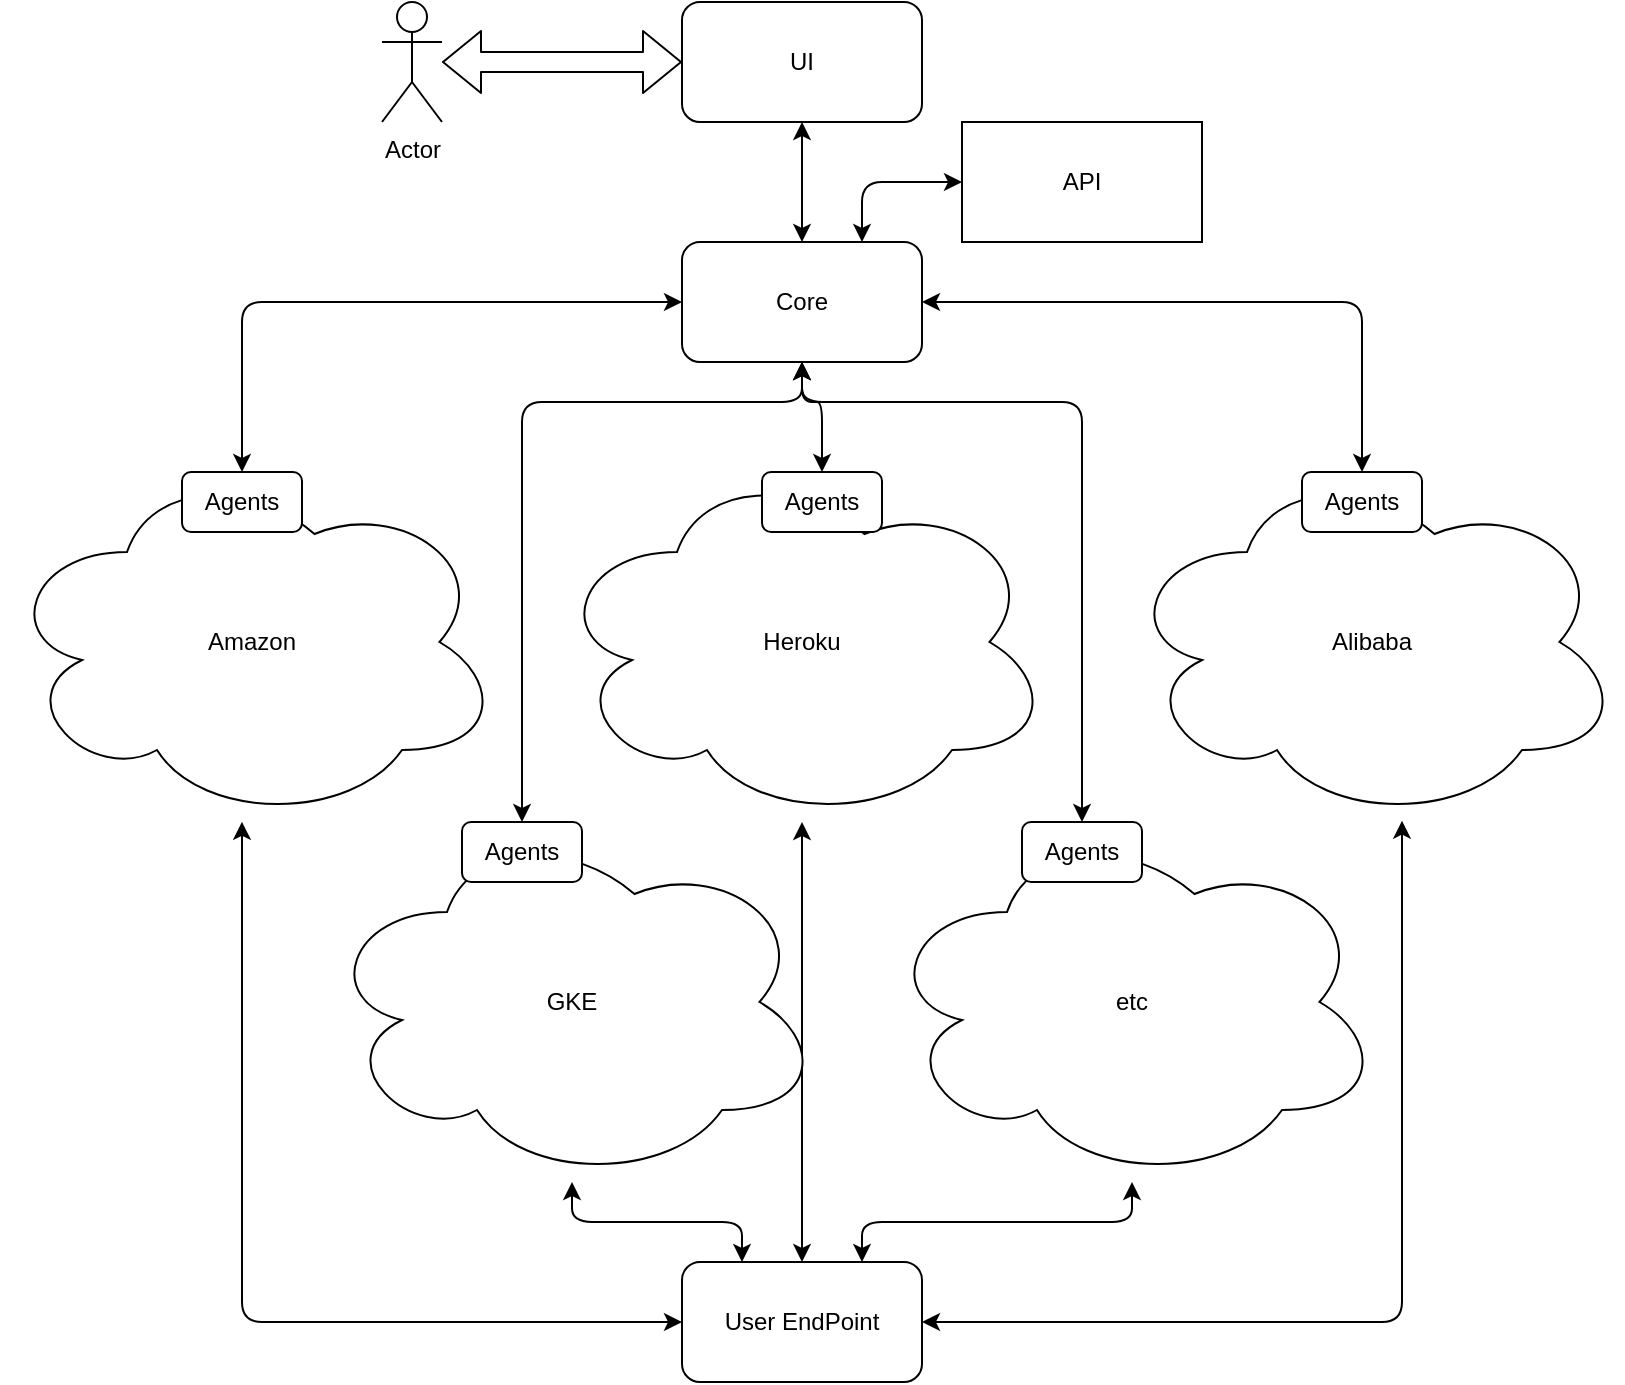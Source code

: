<mxfile pages="8">
    <diagram id="SRy2Wd7eS6ofBbnWyENE" name="Architecture_1">
        <mxGraphModel dx="1060" dy="488" grid="1" gridSize="10" guides="1" tooltips="1" connect="1" arrows="1" fold="1" page="1" pageScale="1" pageWidth="827" pageHeight="1169" math="0" shadow="0">
            <root>
                <mxCell id="0"/>
                <mxCell id="1" parent="0"/>
                <mxCell id="NUzPyte_wU4j1cO58Pii-3" value="" style="edgeStyle=orthogonalEdgeStyle;rounded=0;orthogonalLoop=1;jettySize=auto;html=1;startArrow=classic;startFill=1;" parent="1" source="NUzPyte_wU4j1cO58Pii-1" target="NUzPyte_wU4j1cO58Pii-2" edge="1">
                    <mxGeometry relative="1" as="geometry"/>
                </mxCell>
                <mxCell id="NUzPyte_wU4j1cO58Pii-1" value="UI" style="rounded=1;whiteSpace=wrap;html=1;" parent="1" vertex="1">
                    <mxGeometry x="340" y="90" width="120" height="60" as="geometry"/>
                </mxCell>
                <mxCell id="NUzPyte_wU4j1cO58Pii-7" style="edgeStyle=orthogonalEdgeStyle;rounded=1;orthogonalLoop=1;jettySize=auto;html=1;entryX=0.5;entryY=0;entryDx=0;entryDy=0;startArrow=classic;startFill=1;" parent="1" source="NUzPyte_wU4j1cO58Pii-2" target="SdtGmCoNIUVDgS3Ua2H--6" edge="1">
                    <mxGeometry relative="1" as="geometry">
                        <mxPoint x="130" y="310" as="targetPoint"/>
                    </mxGeometry>
                </mxCell>
                <mxCell id="NUzPyte_wU4j1cO58Pii-8" style="edgeStyle=orthogonalEdgeStyle;rounded=1;orthogonalLoop=1;jettySize=auto;html=1;entryX=0.5;entryY=0;entryDx=0;entryDy=0;startArrow=classic;startFill=1;" parent="1" source="NUzPyte_wU4j1cO58Pii-2" target="SdtGmCoNIUVDgS3Ua2H--5" edge="1">
                    <mxGeometry relative="1" as="geometry">
                        <Array as="points">
                            <mxPoint x="400" y="290"/>
                            <mxPoint x="410" y="290"/>
                        </Array>
                    </mxGeometry>
                </mxCell>
                <mxCell id="NUzPyte_wU4j1cO58Pii-9" style="edgeStyle=orthogonalEdgeStyle;rounded=1;orthogonalLoop=1;jettySize=auto;html=1;entryX=0.5;entryY=0;entryDx=0;entryDy=0;startArrow=classic;startFill=1;" parent="1" source="NUzPyte_wU4j1cO58Pii-2" target="SdtGmCoNIUVDgS3Ua2H--4" edge="1">
                    <mxGeometry relative="1" as="geometry"/>
                </mxCell>
                <mxCell id="NUzPyte_wU4j1cO58Pii-12" style="edgeStyle=orthogonalEdgeStyle;rounded=1;orthogonalLoop=1;jettySize=auto;html=1;entryX=0.5;entryY=0;entryDx=0;entryDy=0;startArrow=classic;startFill=1;" parent="1" source="NUzPyte_wU4j1cO58Pii-2" target="SdtGmCoNIUVDgS3Ua2H--7" edge="1">
                    <mxGeometry relative="1" as="geometry">
                        <Array as="points">
                            <mxPoint x="400" y="290"/>
                            <mxPoint x="260" y="290"/>
                        </Array>
                    </mxGeometry>
                </mxCell>
                <mxCell id="NUzPyte_wU4j1cO58Pii-13" style="edgeStyle=orthogonalEdgeStyle;rounded=1;orthogonalLoop=1;jettySize=auto;html=1;entryX=0.5;entryY=0;entryDx=0;entryDy=0;startArrow=classic;startFill=1;" parent="1" source="NUzPyte_wU4j1cO58Pii-2" target="SdtGmCoNIUVDgS3Ua2H--8" edge="1">
                    <mxGeometry relative="1" as="geometry">
                        <Array as="points">
                            <mxPoint x="400" y="290"/>
                            <mxPoint x="540" y="290"/>
                        </Array>
                    </mxGeometry>
                </mxCell>
                <mxCell id="NUzPyte_wU4j1cO58Pii-18" style="edgeStyle=orthogonalEdgeStyle;rounded=1;orthogonalLoop=1;jettySize=auto;html=1;entryX=0;entryY=0.5;entryDx=0;entryDy=0;startArrow=classic;startFill=1;exitX=0.75;exitY=0;exitDx=0;exitDy=0;" parent="1" source="NUzPyte_wU4j1cO58Pii-2" target="NUzPyte_wU4j1cO58Pii-15" edge="1">
                    <mxGeometry relative="1" as="geometry">
                        <Array as="points">
                            <mxPoint x="430" y="180"/>
                        </Array>
                    </mxGeometry>
                </mxCell>
                <mxCell id="NUzPyte_wU4j1cO58Pii-2" value="Core" style="rounded=1;whiteSpace=wrap;html=1;" parent="1" vertex="1">
                    <mxGeometry x="340" y="210" width="120" height="60" as="geometry"/>
                </mxCell>
                <mxCell id="NUzPyte_wU4j1cO58Pii-20" style="edgeStyle=orthogonalEdgeStyle;rounded=1;orthogonalLoop=1;jettySize=auto;html=1;entryX=0;entryY=0.5;entryDx=0;entryDy=0;startArrow=classic;startFill=1;" parent="1" source="NUzPyte_wU4j1cO58Pii-4" target="NUzPyte_wU4j1cO58Pii-19" edge="1">
                    <mxGeometry relative="1" as="geometry">
                        <Array as="points">
                            <mxPoint x="120" y="750"/>
                        </Array>
                    </mxGeometry>
                </mxCell>
                <mxCell id="NUzPyte_wU4j1cO58Pii-4" value="Amazon" style="ellipse;shape=cloud;whiteSpace=wrap;html=1;verticalAlign=middle;align=center;" parent="1" vertex="1">
                    <mxGeometry y="320" width="250" height="180" as="geometry"/>
                </mxCell>
                <mxCell id="NUzPyte_wU4j1cO58Pii-22" style="edgeStyle=orthogonalEdgeStyle;rounded=1;orthogonalLoop=1;jettySize=auto;html=1;entryX=0.5;entryY=0;entryDx=0;entryDy=0;startArrow=classic;startFill=1;" parent="1" source="NUzPyte_wU4j1cO58Pii-5" target="NUzPyte_wU4j1cO58Pii-19" edge="1">
                    <mxGeometry relative="1" as="geometry"/>
                </mxCell>
                <mxCell id="NUzPyte_wU4j1cO58Pii-5" value="Heroku" style="ellipse;shape=cloud;whiteSpace=wrap;html=1;" parent="1" vertex="1">
                    <mxGeometry x="275" y="320" width="250" height="180" as="geometry"/>
                </mxCell>
                <mxCell id="NUzPyte_wU4j1cO58Pii-24" style="edgeStyle=orthogonalEdgeStyle;rounded=1;orthogonalLoop=1;jettySize=auto;html=1;entryX=1;entryY=0.5;entryDx=0;entryDy=0;startArrow=classic;startFill=1;" parent="1" source="NUzPyte_wU4j1cO58Pii-6" target="NUzPyte_wU4j1cO58Pii-19" edge="1">
                    <mxGeometry relative="1" as="geometry">
                        <Array as="points">
                            <mxPoint x="700" y="750"/>
                        </Array>
                    </mxGeometry>
                </mxCell>
                <mxCell id="NUzPyte_wU4j1cO58Pii-6" value="Alibaba" style="ellipse;shape=cloud;whiteSpace=wrap;html=1;" parent="1" vertex="1">
                    <mxGeometry x="560" y="320" width="250" height="180" as="geometry"/>
                </mxCell>
                <mxCell id="NUzPyte_wU4j1cO58Pii-21" style="edgeStyle=orthogonalEdgeStyle;rounded=1;orthogonalLoop=1;jettySize=auto;html=1;startArrow=classic;startFill=1;entryX=0.25;entryY=0;entryDx=0;entryDy=0;" parent="1" source="NUzPyte_wU4j1cO58Pii-10" target="NUzPyte_wU4j1cO58Pii-19" edge="1">
                    <mxGeometry relative="1" as="geometry"/>
                </mxCell>
                <mxCell id="NUzPyte_wU4j1cO58Pii-10" value="GKE" style="ellipse;shape=cloud;whiteSpace=wrap;html=1;" parent="1" vertex="1">
                    <mxGeometry x="160" y="500" width="250" height="180" as="geometry"/>
                </mxCell>
                <mxCell id="NUzPyte_wU4j1cO58Pii-23" style="edgeStyle=orthogonalEdgeStyle;rounded=1;orthogonalLoop=1;jettySize=auto;html=1;entryX=0.75;entryY=0;entryDx=0;entryDy=0;startArrow=classic;startFill=1;" parent="1" source="NUzPyte_wU4j1cO58Pii-11" target="NUzPyte_wU4j1cO58Pii-19" edge="1">
                    <mxGeometry relative="1" as="geometry"/>
                </mxCell>
                <mxCell id="NUzPyte_wU4j1cO58Pii-11" value="etc" style="ellipse;shape=cloud;whiteSpace=wrap;html=1;" parent="1" vertex="1">
                    <mxGeometry x="440" y="500" width="250" height="180" as="geometry"/>
                </mxCell>
                <mxCell id="NUzPyte_wU4j1cO58Pii-14" value="Actor" style="shape=umlActor;verticalLabelPosition=bottom;verticalAlign=top;html=1;outlineConnect=0;" parent="1" vertex="1">
                    <mxGeometry x="190" y="90" width="30" height="60" as="geometry"/>
                </mxCell>
                <mxCell id="NUzPyte_wU4j1cO58Pii-15" value="API" style="rounded=0;whiteSpace=wrap;html=1;" parent="1" vertex="1">
                    <mxGeometry x="480" y="150" width="120" height="60" as="geometry"/>
                </mxCell>
                <mxCell id="NUzPyte_wU4j1cO58Pii-16" value="" style="shape=flexArrow;endArrow=classic;startArrow=classic;html=1;rounded=1;entryX=0;entryY=0.5;entryDx=0;entryDy=0;" parent="1" source="NUzPyte_wU4j1cO58Pii-14" target="NUzPyte_wU4j1cO58Pii-1" edge="1">
                    <mxGeometry width="100" height="100" relative="1" as="geometry">
                        <mxPoint x="210" y="210" as="sourcePoint"/>
                        <mxPoint x="310" y="110" as="targetPoint"/>
                    </mxGeometry>
                </mxCell>
                <mxCell id="NUzPyte_wU4j1cO58Pii-19" value="User EndPoint" style="rounded=1;whiteSpace=wrap;html=1;" parent="1" vertex="1">
                    <mxGeometry x="340" y="720" width="120" height="60" as="geometry"/>
                </mxCell>
                <mxCell id="SdtGmCoNIUVDgS3Ua2H--4" value="Agents" style="rounded=1;whiteSpace=wrap;html=1;" parent="1" vertex="1">
                    <mxGeometry x="650" y="325" width="60" height="30" as="geometry"/>
                </mxCell>
                <mxCell id="SdtGmCoNIUVDgS3Ua2H--5" value="Agents" style="rounded=1;whiteSpace=wrap;html=1;" parent="1" vertex="1">
                    <mxGeometry x="380" y="325" width="60" height="30" as="geometry"/>
                </mxCell>
                <mxCell id="SdtGmCoNIUVDgS3Ua2H--6" value="Agents" style="rounded=1;whiteSpace=wrap;html=1;" parent="1" vertex="1">
                    <mxGeometry x="90" y="325" width="60" height="30" as="geometry"/>
                </mxCell>
                <mxCell id="SdtGmCoNIUVDgS3Ua2H--7" value="Agents" style="rounded=1;whiteSpace=wrap;html=1;" parent="1" vertex="1">
                    <mxGeometry x="230" y="500" width="60" height="30" as="geometry"/>
                </mxCell>
                <mxCell id="SdtGmCoNIUVDgS3Ua2H--8" value="Agents" style="rounded=1;whiteSpace=wrap;html=1;" parent="1" vertex="1">
                    <mxGeometry x="510" y="500" width="60" height="30" as="geometry"/>
                </mxCell>
            </root>
        </mxGraphModel>
    </diagram>
    <diagram name="Architecture_2" id="tFyBsxomxX4-hEyal7qv">
        <mxGraphModel dx="868" dy="563" grid="1" gridSize="10" guides="1" tooltips="1" connect="1" arrows="1" fold="1" page="1" pageScale="1" pageWidth="827" pageHeight="1169" math="0" shadow="0">
            <root>
                <mxCell id="2_bShJXCkcwNl6uMMEZ1-0"/>
                <mxCell id="2_bShJXCkcwNl6uMMEZ1-1" parent="2_bShJXCkcwNl6uMMEZ1-0"/>
                <mxCell id="2_bShJXCkcwNl6uMMEZ1-2" value="" style="edgeStyle=orthogonalEdgeStyle;rounded=0;orthogonalLoop=1;jettySize=auto;html=1;startArrow=classic;startFill=1;" edge="1" parent="2_bShJXCkcwNl6uMMEZ1-1" source="2_bShJXCkcwNl6uMMEZ1-3" target="2_bShJXCkcwNl6uMMEZ1-10">
                    <mxGeometry relative="1" as="geometry"/>
                </mxCell>
                <mxCell id="2_bShJXCkcwNl6uMMEZ1-3" value="UI" style="rounded=1;whiteSpace=wrap;html=1;" vertex="1" parent="2_bShJXCkcwNl6uMMEZ1-1">
                    <mxGeometry x="340" y="90" width="120" height="60" as="geometry"/>
                </mxCell>
                <mxCell id="2_bShJXCkcwNl6uMMEZ1-4" style="edgeStyle=orthogonalEdgeStyle;rounded=1;orthogonalLoop=1;jettySize=auto;html=1;entryX=0.5;entryY=0;entryDx=0;entryDy=0;startArrow=classic;startFill=1;exitX=0.25;exitY=1;exitDx=0;exitDy=0;" edge="1" parent="2_bShJXCkcwNl6uMMEZ1-1" source="kkHuo0AP337eYRUaMg1P-0" target="2_bShJXCkcwNl6uMMEZ1-27">
                    <mxGeometry relative="1" as="geometry">
                        <mxPoint x="130" y="370" as="targetPoint"/>
                        <mxPoint x="220.0" y="380" as="sourcePoint"/>
                        <Array as="points">
                            <mxPoint x="220" y="350"/>
                            <mxPoint x="120" y="350"/>
                        </Array>
                    </mxGeometry>
                </mxCell>
                <mxCell id="2_bShJXCkcwNl6uMMEZ1-5" style="edgeStyle=orthogonalEdgeStyle;rounded=1;orthogonalLoop=1;jettySize=auto;html=1;entryX=0.5;entryY=0;entryDx=0;entryDy=0;startArrow=classic;startFill=1;exitX=0.5;exitY=1;exitDx=0;exitDy=0;" edge="1" parent="2_bShJXCkcwNl6uMMEZ1-1" source="kkHuo0AP337eYRUaMg1P-0" target="2_bShJXCkcwNl6uMMEZ1-26">
                    <mxGeometry relative="1" as="geometry">
                        <Array as="points">
                            <mxPoint x="400" y="370"/>
                            <mxPoint x="400" y="370"/>
                        </Array>
                        <mxPoint x="400" y="380" as="sourcePoint"/>
                    </mxGeometry>
                </mxCell>
                <mxCell id="2_bShJXCkcwNl6uMMEZ1-6" style="edgeStyle=orthogonalEdgeStyle;rounded=1;orthogonalLoop=1;jettySize=auto;html=1;entryX=0.5;entryY=0;entryDx=0;entryDy=0;startArrow=classic;startFill=1;exitX=0.75;exitY=1;exitDx=0;exitDy=0;" edge="1" parent="2_bShJXCkcwNl6uMMEZ1-1" source="kkHuo0AP337eYRUaMg1P-0" target="2_bShJXCkcwNl6uMMEZ1-25">
                    <mxGeometry relative="1" as="geometry">
                        <mxPoint x="580.0" y="380" as="sourcePoint"/>
                        <Array as="points">
                            <mxPoint x="580" y="350"/>
                            <mxPoint x="600" y="350"/>
                        </Array>
                    </mxGeometry>
                </mxCell>
                <mxCell id="2_bShJXCkcwNl6uMMEZ1-7" style="edgeStyle=orthogonalEdgeStyle;rounded=1;orthogonalLoop=1;jettySize=auto;html=1;entryX=0.5;entryY=0;entryDx=0;entryDy=0;startArrow=classic;startFill=1;exitX=0.25;exitY=1;exitDx=0;exitDy=0;" edge="1" parent="2_bShJXCkcwNl6uMMEZ1-1" source="kkHuo0AP337eYRUaMg1P-0" target="2_bShJXCkcwNl6uMMEZ1-28">
                    <mxGeometry relative="1" as="geometry">
                        <Array as="points">
                            <mxPoint x="220" y="350"/>
                            <mxPoint x="260" y="350"/>
                        </Array>
                        <mxPoint x="220.0" y="380" as="sourcePoint"/>
                    </mxGeometry>
                </mxCell>
                <mxCell id="2_bShJXCkcwNl6uMMEZ1-8" style="edgeStyle=orthogonalEdgeStyle;rounded=1;orthogonalLoop=1;jettySize=auto;html=1;entryX=0.5;entryY=0;entryDx=0;entryDy=0;startArrow=classic;startFill=1;exitX=0.5;exitY=1;exitDx=0;exitDy=0;" edge="1" parent="2_bShJXCkcwNl6uMMEZ1-1" source="kkHuo0AP337eYRUaMg1P-0" target="2_bShJXCkcwNl6uMMEZ1-29">
                    <mxGeometry relative="1" as="geometry">
                        <Array as="points">
                            <mxPoint x="400" y="350"/>
                            <mxPoint x="540" y="350"/>
                        </Array>
                        <mxPoint x="400" y="380" as="sourcePoint"/>
                    </mxGeometry>
                </mxCell>
                <mxCell id="2_bShJXCkcwNl6uMMEZ1-9" style="edgeStyle=orthogonalEdgeStyle;rounded=1;orthogonalLoop=1;jettySize=auto;html=1;entryX=0;entryY=0.5;entryDx=0;entryDy=0;startArrow=classic;startFill=1;exitX=0.75;exitY=0;exitDx=0;exitDy=0;" edge="1" parent="2_bShJXCkcwNl6uMMEZ1-1" source="2_bShJXCkcwNl6uMMEZ1-10" target="2_bShJXCkcwNl6uMMEZ1-22">
                    <mxGeometry relative="1" as="geometry">
                        <Array as="points">
                            <mxPoint x="430" y="180"/>
                        </Array>
                    </mxGeometry>
                </mxCell>
                <mxCell id="kkHuo0AP337eYRUaMg1P-1" style="edgeStyle=orthogonalEdgeStyle;rounded=0;orthogonalLoop=1;jettySize=auto;html=1;entryX=0.5;entryY=0;entryDx=0;entryDy=0;startArrow=classic;startFill=1;" edge="1" parent="2_bShJXCkcwNl6uMMEZ1-1" source="2_bShJXCkcwNl6uMMEZ1-10" target="kkHuo0AP337eYRUaMg1P-0">
                    <mxGeometry relative="1" as="geometry"/>
                </mxCell>
                <mxCell id="2_bShJXCkcwNl6uMMEZ1-10" value="Core" style="rounded=1;whiteSpace=wrap;html=1;" vertex="1" parent="2_bShJXCkcwNl6uMMEZ1-1">
                    <mxGeometry x="340" y="210" width="120" height="60" as="geometry"/>
                </mxCell>
                <mxCell id="2_bShJXCkcwNl6uMMEZ1-11" style="edgeStyle=orthogonalEdgeStyle;rounded=1;orthogonalLoop=1;jettySize=auto;html=1;entryX=0;entryY=0.5;entryDx=0;entryDy=0;startArrow=classic;startFill=1;" edge="1" parent="2_bShJXCkcwNl6uMMEZ1-1" target="2_bShJXCkcwNl6uMMEZ1-24">
                    <mxGeometry relative="1" as="geometry">
                        <Array as="points">
                            <mxPoint x="120" y="810"/>
                        </Array>
                        <mxPoint x="120" y="559.928" as="sourcePoint"/>
                    </mxGeometry>
                </mxCell>
                <mxCell id="2_bShJXCkcwNl6uMMEZ1-12" value="Amazon" style="ellipse;shape=cloud;whiteSpace=wrap;html=1;verticalAlign=middle;align=center;" vertex="1" parent="2_bShJXCkcwNl6uMMEZ1-1">
                    <mxGeometry y="380" width="250" height="180" as="geometry"/>
                </mxCell>
                <mxCell id="2_bShJXCkcwNl6uMMEZ1-13" style="edgeStyle=orthogonalEdgeStyle;rounded=1;orthogonalLoop=1;jettySize=auto;html=1;entryX=0.5;entryY=0;entryDx=0;entryDy=0;startArrow=classic;startFill=1;" edge="1" parent="2_bShJXCkcwNl6uMMEZ1-1" source="2_bShJXCkcwNl6uMMEZ1-14" target="2_bShJXCkcwNl6uMMEZ1-24">
                    <mxGeometry relative="1" as="geometry"/>
                </mxCell>
                <mxCell id="2_bShJXCkcwNl6uMMEZ1-14" value="Heroku" style="ellipse;shape=cloud;whiteSpace=wrap;html=1;" vertex="1" parent="2_bShJXCkcwNl6uMMEZ1-1">
                    <mxGeometry x="275" y="380" width="250" height="180" as="geometry"/>
                </mxCell>
                <mxCell id="2_bShJXCkcwNl6uMMEZ1-15" style="edgeStyle=orthogonalEdgeStyle;rounded=1;orthogonalLoop=1;jettySize=auto;html=1;entryX=1;entryY=0.5;entryDx=0;entryDy=0;startArrow=classic;startFill=1;" edge="1" parent="2_bShJXCkcwNl6uMMEZ1-1" source="2_bShJXCkcwNl6uMMEZ1-16" target="2_bShJXCkcwNl6uMMEZ1-24">
                    <mxGeometry relative="1" as="geometry">
                        <Array as="points">
                            <mxPoint x="700" y="810"/>
                        </Array>
                    </mxGeometry>
                </mxCell>
                <mxCell id="2_bShJXCkcwNl6uMMEZ1-16" value="Alibaba" style="ellipse;shape=cloud;whiteSpace=wrap;html=1;" vertex="1" parent="2_bShJXCkcwNl6uMMEZ1-1">
                    <mxGeometry x="560" y="380" width="250" height="180" as="geometry"/>
                </mxCell>
                <mxCell id="2_bShJXCkcwNl6uMMEZ1-17" style="edgeStyle=orthogonalEdgeStyle;rounded=1;orthogonalLoop=1;jettySize=auto;html=1;startArrow=classic;startFill=1;entryX=0.25;entryY=0;entryDx=0;entryDy=0;" edge="1" parent="2_bShJXCkcwNl6uMMEZ1-1" source="2_bShJXCkcwNl6uMMEZ1-18" target="2_bShJXCkcwNl6uMMEZ1-24">
                    <mxGeometry relative="1" as="geometry"/>
                </mxCell>
                <mxCell id="2_bShJXCkcwNl6uMMEZ1-18" value="GKE" style="ellipse;shape=cloud;whiteSpace=wrap;html=1;" vertex="1" parent="2_bShJXCkcwNl6uMMEZ1-1">
                    <mxGeometry x="160" y="560" width="250" height="180" as="geometry"/>
                </mxCell>
                <mxCell id="2_bShJXCkcwNl6uMMEZ1-19" style="edgeStyle=orthogonalEdgeStyle;rounded=1;orthogonalLoop=1;jettySize=auto;html=1;entryX=0.75;entryY=0;entryDx=0;entryDy=0;startArrow=classic;startFill=1;" edge="1" parent="2_bShJXCkcwNl6uMMEZ1-1" source="2_bShJXCkcwNl6uMMEZ1-20" target="2_bShJXCkcwNl6uMMEZ1-24">
                    <mxGeometry relative="1" as="geometry"/>
                </mxCell>
                <mxCell id="2_bShJXCkcwNl6uMMEZ1-20" value="etc" style="ellipse;shape=cloud;whiteSpace=wrap;html=1;" vertex="1" parent="2_bShJXCkcwNl6uMMEZ1-1">
                    <mxGeometry x="440" y="560" width="250" height="180" as="geometry"/>
                </mxCell>
                <mxCell id="2_bShJXCkcwNl6uMMEZ1-21" value="Actor" style="shape=umlActor;verticalLabelPosition=bottom;verticalAlign=top;html=1;outlineConnect=0;" vertex="1" parent="2_bShJXCkcwNl6uMMEZ1-1">
                    <mxGeometry x="190" y="90" width="30" height="60" as="geometry"/>
                </mxCell>
                <mxCell id="2_bShJXCkcwNl6uMMEZ1-22" value="API" style="rounded=0;whiteSpace=wrap;html=1;" vertex="1" parent="2_bShJXCkcwNl6uMMEZ1-1">
                    <mxGeometry x="480" y="150" width="120" height="60" as="geometry"/>
                </mxCell>
                <mxCell id="2_bShJXCkcwNl6uMMEZ1-23" value="" style="shape=flexArrow;endArrow=classic;startArrow=classic;html=1;rounded=1;entryX=0;entryY=0.5;entryDx=0;entryDy=0;" edge="1" parent="2_bShJXCkcwNl6uMMEZ1-1" source="2_bShJXCkcwNl6uMMEZ1-21" target="2_bShJXCkcwNl6uMMEZ1-3">
                    <mxGeometry width="100" height="100" relative="1" as="geometry">
                        <mxPoint x="210" y="210" as="sourcePoint"/>
                        <mxPoint x="310" y="110" as="targetPoint"/>
                    </mxGeometry>
                </mxCell>
                <mxCell id="2_bShJXCkcwNl6uMMEZ1-24" value="User EndPoints" style="rounded=1;whiteSpace=wrap;html=1;" vertex="1" parent="2_bShJXCkcwNl6uMMEZ1-1">
                    <mxGeometry x="340" y="780" width="120" height="60" as="geometry"/>
                </mxCell>
                <mxCell id="2_bShJXCkcwNl6uMMEZ1-25" value="Agents" style="rounded=1;whiteSpace=wrap;html=1;" vertex="1" parent="2_bShJXCkcwNl6uMMEZ1-1">
                    <mxGeometry x="570" y="410" width="60" height="30" as="geometry"/>
                </mxCell>
                <mxCell id="2_bShJXCkcwNl6uMMEZ1-26" value="Agents" style="rounded=1;whiteSpace=wrap;html=1;" vertex="1" parent="2_bShJXCkcwNl6uMMEZ1-1">
                    <mxGeometry x="370" y="385" width="60" height="30" as="geometry"/>
                </mxCell>
                <mxCell id="2_bShJXCkcwNl6uMMEZ1-27" value="Agents" style="rounded=1;whiteSpace=wrap;html=1;" vertex="1" parent="2_bShJXCkcwNl6uMMEZ1-1">
                    <mxGeometry x="90" y="385" width="60" height="30" as="geometry"/>
                </mxCell>
                <mxCell id="2_bShJXCkcwNl6uMMEZ1-28" value="Agents" style="rounded=1;whiteSpace=wrap;html=1;" vertex="1" parent="2_bShJXCkcwNl6uMMEZ1-1">
                    <mxGeometry x="230" y="560" width="60" height="30" as="geometry"/>
                </mxCell>
                <mxCell id="2_bShJXCkcwNl6uMMEZ1-29" value="Agents" style="rounded=1;whiteSpace=wrap;html=1;" vertex="1" parent="2_bShJXCkcwNl6uMMEZ1-1">
                    <mxGeometry x="510" y="560" width="60" height="30" as="geometry"/>
                </mxCell>
                <mxCell id="kkHuo0AP337eYRUaMg1P-0" value="MQ(Kafka/NATS/KeyDB)" style="shape=process;whiteSpace=wrap;html=1;backgroundOutline=1;" vertex="1" parent="2_bShJXCkcwNl6uMMEZ1-1">
                    <mxGeometry x="40" y="300" width="720" height="30" as="geometry"/>
                </mxCell>
            </root>
        </mxGraphModel>
    </diagram>
    <diagram id="KAZKPuWsMeMXHK5TypwB" name="Service|Core">
        <mxGraphModel dx="868" dy="563" grid="1" gridSize="10" guides="1" tooltips="1" connect="1" arrows="1" fold="1" page="1" pageScale="1" pageWidth="827" pageHeight="1169" math="0" shadow="0">
            <root>
                <mxCell id="PsQ5Dl0-TwrRWn6gUfHb-0"/>
                <mxCell id="PsQ5Dl0-TwrRWn6gUfHb-1" parent="PsQ5Dl0-TwrRWn6gUfHb-0"/>
                <mxCell id="5NGROEZ70MTFvabYLOd8-1" value="" style="edgeStyle=orthogonalEdgeStyle;rounded=0;orthogonalLoop=1;jettySize=auto;html=1;" parent="PsQ5Dl0-TwrRWn6gUfHb-1" source="PsQ5Dl0-TwrRWn6gUfHb-16" target="5NGROEZ70MTFvabYLOd8-0" edge="1">
                    <mxGeometry relative="1" as="geometry"/>
                </mxCell>
                <mxCell id="PsQ5Dl0-TwrRWn6gUfHb-16" value="Core" style="rounded=0;whiteSpace=wrap;html=1;verticalAlign=top;" parent="PsQ5Dl0-TwrRWn6gUfHb-1" vertex="1">
                    <mxGeometry x="120" y="190" width="500" height="160" as="geometry"/>
                </mxCell>
                <mxCell id="PsQ5Dl0-TwrRWn6gUfHb-7" style="edgeStyle=orthogonalEdgeStyle;rounded=1;orthogonalLoop=1;jettySize=auto;html=1;startArrow=classic;startFill=1;endArrow=none;endFill=0;" parent="PsQ5Dl0-TwrRWn6gUfHb-1" source="PsQ5Dl0-TwrRWn6gUfHb-5" target="PsQ5Dl0-TwrRWn6gUfHb-6" edge="1">
                    <mxGeometry relative="1" as="geometry"/>
                </mxCell>
                <mxCell id="PsQ5Dl0-TwrRWn6gUfHb-13" style="edgeStyle=orthogonalEdgeStyle;rounded=1;orthogonalLoop=1;jettySize=auto;html=1;startArrow=none;startFill=0;" parent="PsQ5Dl0-TwrRWn6gUfHb-1" source="PsQ5Dl0-TwrRWn6gUfHb-5" target="PsQ5Dl0-TwrRWn6gUfHb-12" edge="1">
                    <mxGeometry relative="1" as="geometry"/>
                </mxCell>
                <mxCell id="PsQ5Dl0-TwrRWn6gUfHb-5" value="API Server" style="rounded=1;whiteSpace=wrap;html=1;" parent="PsQ5Dl0-TwrRWn6gUfHb-1" vertex="1">
                    <mxGeometry x="340" y="240" width="120" height="60" as="geometry"/>
                </mxCell>
                <mxCell id="PsQ5Dl0-TwrRWn6gUfHb-6" value="Scheduler" style="rounded=1;whiteSpace=wrap;html=1;" parent="PsQ5Dl0-TwrRWn6gUfHb-1" vertex="1">
                    <mxGeometry x="170" y="240" width="120" height="60" as="geometry"/>
                </mxCell>
                <mxCell id="PsQ5Dl0-TwrRWn6gUfHb-12" value="DB" style="shape=cylinder3;whiteSpace=wrap;html=1;boundedLbl=1;backgroundOutline=1;size=15;" parent="PsQ5Dl0-TwrRWn6gUfHb-1" vertex="1">
                    <mxGeometry x="510" y="230" width="60" height="80" as="geometry"/>
                </mxCell>
                <mxCell id="PsQ5Dl0-TwrRWn6gUfHb-14" value="" style="endArrow=classic;html=1;rounded=1;startArrow=classic;startFill=1;entryX=0.5;entryY=0;entryDx=0;entryDy=0;jumpStyle=arc;exitX=0.25;exitY=1;exitDx=0;exitDy=0;edgeStyle=elbowEdgeStyle;elbow=vertical;" parent="PsQ5Dl0-TwrRWn6gUfHb-1" source="PsQ5Dl0-TwrRWn6gUfHb-15" target="PsQ5Dl0-TwrRWn6gUfHb-16" edge="1">
                    <mxGeometry width="50" height="50" relative="1" as="geometry">
                        <mxPoint x="400" y="160" as="sourcePoint"/>
                        <mxPoint x="440" y="100" as="targetPoint"/>
                    </mxGeometry>
                </mxCell>
                <mxCell id="9GmN6QO2Jom2BdV3VVS--2" value="Create" style="edgeLabel;html=1;align=center;verticalAlign=middle;resizable=0;points=[];" parent="PsQ5Dl0-TwrRWn6gUfHb-14" vertex="1" connectable="0">
                    <mxGeometry x="-0.709" relative="1" as="geometry">
                        <mxPoint as="offset"/>
                    </mxGeometry>
                </mxCell>
                <mxCell id="PsQ5Dl0-TwrRWn6gUfHb-15" value="CRUD Requests" style="rounded=0;whiteSpace=wrap;html=1;" parent="PsQ5Dl0-TwrRWn6gUfHb-1" vertex="1">
                    <mxGeometry x="220" y="40" width="300" height="60" as="geometry"/>
                </mxCell>
                <mxCell id="9GmN6QO2Jom2BdV3VVS--0" value="" style="endArrow=classic;html=1;rounded=1;startArrow=classic;startFill=1;entryX=0.5;entryY=0;entryDx=0;entryDy=0;jumpStyle=arc;exitX=0.5;exitY=1;exitDx=0;exitDy=0;edgeStyle=elbowEdgeStyle;elbow=vertical;" parent="PsQ5Dl0-TwrRWn6gUfHb-1" source="PsQ5Dl0-TwrRWn6gUfHb-15" target="PsQ5Dl0-TwrRWn6gUfHb-16" edge="1">
                    <mxGeometry width="50" height="50" relative="1" as="geometry">
                        <mxPoint x="305" y="110" as="sourcePoint"/>
                        <mxPoint x="380" y="200" as="targetPoint"/>
                    </mxGeometry>
                </mxCell>
                <mxCell id="9GmN6QO2Jom2BdV3VVS--3" value="Read" style="edgeLabel;html=1;align=center;verticalAlign=middle;resizable=0;points=[];" parent="9GmN6QO2Jom2BdV3VVS--0" vertex="1" connectable="0">
                    <mxGeometry x="-0.489" relative="1" as="geometry">
                        <mxPoint as="offset"/>
                    </mxGeometry>
                </mxCell>
                <mxCell id="9GmN6QO2Jom2BdV3VVS--1" value="" style="endArrow=classic;html=1;rounded=1;startArrow=classic;startFill=1;entryX=0.5;entryY=0;entryDx=0;entryDy=0;jumpStyle=arc;exitX=0.75;exitY=1;exitDx=0;exitDy=0;edgeStyle=elbowEdgeStyle;elbow=vertical;" parent="PsQ5Dl0-TwrRWn6gUfHb-1" source="PsQ5Dl0-TwrRWn6gUfHb-15" target="PsQ5Dl0-TwrRWn6gUfHb-16" edge="1">
                    <mxGeometry width="50" height="50" relative="1" as="geometry">
                        <mxPoint x="380" y="110" as="sourcePoint"/>
                        <mxPoint x="380" y="200" as="targetPoint"/>
                    </mxGeometry>
                </mxCell>
                <mxCell id="9GmN6QO2Jom2BdV3VVS--4" value="Update/Delete" style="edgeLabel;html=1;align=center;verticalAlign=middle;resizable=0;points=[];" parent="9GmN6QO2Jom2BdV3VVS--1" vertex="1" connectable="0">
                    <mxGeometry x="-0.721" y="2" relative="1" as="geometry">
                        <mxPoint as="offset"/>
                    </mxGeometry>
                </mxCell>
                <mxCell id="5NGROEZ70MTFvabYLOd8-0" value="Agents" style="whiteSpace=wrap;html=1;verticalAlign=middle;rounded=1;" parent="PsQ5Dl0-TwrRWn6gUfHb-1" vertex="1">
                    <mxGeometry x="310" y="480" width="120" height="60" as="geometry"/>
                </mxCell>
                <mxCell id="5NGROEZ70MTFvabYLOd8-2" value="Agents" style="whiteSpace=wrap;html=1;verticalAlign=middle;rounded=1;" parent="PsQ5Dl0-TwrRWn6gUfHb-1" vertex="1">
                    <mxGeometry x="320" y="490" width="120" height="60" as="geometry"/>
                </mxCell>
                <mxCell id="5NGROEZ70MTFvabYLOd8-3" value="Agents" style="whiteSpace=wrap;html=1;verticalAlign=middle;rounded=1;" parent="PsQ5Dl0-TwrRWn6gUfHb-1" vertex="1">
                    <mxGeometry x="330" y="500" width="120" height="60" as="geometry"/>
                </mxCell>
            </root>
        </mxGraphModel>
    </diagram>
    <diagram id="zvGQHIP7IfQCgYhLQbB0" name="Module|API Server">
        <mxGraphModel dx="868" dy="563" grid="1" gridSize="10" guides="1" tooltips="1" connect="1" arrows="1" fold="1" page="1" pageScale="1" pageWidth="827" pageHeight="1169" math="0" shadow="0">
            <root>
                <mxCell id="eo2EnIdeZHMJ2gKf3YH1-0"/>
                <mxCell id="eo2EnIdeZHMJ2gKf3YH1-1" parent="eo2EnIdeZHMJ2gKf3YH1-0"/>
                <mxCell id="kvXfT0mGP_8FTFPq4CLG-2" value="API Server modules" style="rounded=0;whiteSpace=wrap;html=1;sketch=0;verticalAlign=top;" parent="eo2EnIdeZHMJ2gKf3YH1-1" vertex="1">
                    <mxGeometry x="30" y="880" width="290" height="270" as="geometry"/>
                </mxCell>
                <mxCell id="eo2EnIdeZHMJ2gKf3YH1-5" value="" style="edgeStyle=orthogonalEdgeStyle;rounded=1;orthogonalLoop=1;jettySize=auto;html=1;startArrow=none;startFill=0;endArrow=classic;endFill=1;" parent="eo2EnIdeZHMJ2gKf3YH1-1" source="eo2EnIdeZHMJ2gKf3YH1-2" target="JZhH6VMhL3uaLB_ENuXq-1" edge="1">
                    <mxGeometry relative="1" as="geometry">
                        <mxPoint x="340" y="220" as="targetPoint"/>
                    </mxGeometry>
                </mxCell>
                <mxCell id="eo2EnIdeZHMJ2gKf3YH1-8" value="" style="edgeStyle=orthogonalEdgeStyle;rounded=1;orthogonalLoop=1;jettySize=auto;html=1;startArrow=classic;startFill=1;endArrow=none;endFill=0;" parent="eo2EnIdeZHMJ2gKf3YH1-1" source="eo2EnIdeZHMJ2gKf3YH1-2" target="eo2EnIdeZHMJ2gKf3YH1-7" edge="1">
                    <mxGeometry relative="1" as="geometry"/>
                </mxCell>
                <mxCell id="eo2EnIdeZHMJ2gKf3YH1-2" value="Receive requests (JSON)" style="rounded=1;whiteSpace=wrap;html=1;" parent="eo2EnIdeZHMJ2gKf3YH1-1" vertex="1">
                    <mxGeometry x="280" y="120" width="120" height="60" as="geometry"/>
                </mxCell>
                <mxCell id="eo2EnIdeZHMJ2gKf3YH1-10" value="" style="edgeStyle=orthogonalEdgeStyle;rounded=1;orthogonalLoop=1;jettySize=auto;html=1;startArrow=none;startFill=0;exitX=0.5;exitY=1;exitDx=0;exitDy=0;endArrow=classic;endFill=1;" parent="eo2EnIdeZHMJ2gKf3YH1-1" source="JZhH6VMhL3uaLB_ENuXq-1" target="b6Yic4W2wV75Ag-psQg7-0" edge="1">
                    <mxGeometry relative="1" as="geometry">
                        <mxPoint x="340" y="280" as="sourcePoint"/>
                    </mxGeometry>
                </mxCell>
                <mxCell id="JZhH6VMhL3uaLB_ENuXq-2" value="Yes" style="edgeLabel;html=1;align=center;verticalAlign=middle;resizable=0;points=[];" parent="eo2EnIdeZHMJ2gKf3YH1-10" vertex="1" connectable="0">
                    <mxGeometry x="-0.152" y="1" relative="1" as="geometry">
                        <mxPoint as="offset"/>
                    </mxGeometry>
                </mxCell>
                <mxCell id="eo2EnIdeZHMJ2gKf3YH1-7" value="Authentication Authorization &lt;br&gt;Audit" style="whiteSpace=wrap;html=1;rounded=1;" parent="eo2EnIdeZHMJ2gKf3YH1-1" vertex="1">
                    <mxGeometry x="280" y="20" width="120" height="60" as="geometry"/>
                </mxCell>
                <mxCell id="mOtJMEYqrnCXhFgI8wQD-1" value="" style="edgeStyle=orthogonalEdgeStyle;rounded=1;orthogonalLoop=1;jettySize=auto;html=1;startArrow=none;startFill=0;endArrow=classic;endFill=1;sketch=0;exitX=0;exitY=0.75;exitDx=0;exitDy=0;dashed=1;entryX=0.855;entryY=0;entryDx=0;entryDy=4.35;entryPerimeter=0;" parent="eo2EnIdeZHMJ2gKf3YH1-1" source="eo2EnIdeZHMJ2gKf3YH1-9" target="HDFT577bILo6CDwv9L9U-0" edge="1">
                    <mxGeometry relative="1" as="geometry">
                        <mxPoint x="100" y="750" as="targetPoint"/>
                    </mxGeometry>
                </mxCell>
                <mxCell id="HDFT577bILo6CDwv9L9U-7" style="edgeStyle=orthogonalEdgeStyle;rounded=1;sketch=0;orthogonalLoop=1;jettySize=auto;html=1;entryX=0;entryY=0.75;entryDx=0;entryDy=0;shadow=0;fontFamily=Helvetica;fontColor=#46495D;startArrow=none;startFill=0;endArrow=classic;endFill=1;jumpStyle=arc;jumpSize=6;" parent="eo2EnIdeZHMJ2gKf3YH1-1" source="eo2EnIdeZHMJ2gKf3YH1-9" target="HDFT577bILo6CDwv9L9U-2" edge="1">
                    <mxGeometry relative="1" as="geometry">
                        <Array as="points">
                            <mxPoint x="50" y="485"/>
                            <mxPoint x="50" y="165"/>
                        </Array>
                    </mxGeometry>
                </mxCell>
                <mxCell id="eo2EnIdeZHMJ2gKf3YH1-9" value="Insert to DB" style="whiteSpace=wrap;html=1;rounded=1;sketch=0;" parent="eo2EnIdeZHMJ2gKf3YH1-1" vertex="1">
                    <mxGeometry x="120" y="455" width="120" height="60" as="geometry"/>
                </mxCell>
                <mxCell id="JZhH6VMhL3uaLB_ENuXq-4" value="" style="edgeStyle=orthogonalEdgeStyle;rounded=1;orthogonalLoop=1;jettySize=auto;html=1;startArrow=none;startFill=0;endArrow=classic;endFill=1;entryX=0.5;entryY=1;entryDx=0;entryDy=0;" parent="eo2EnIdeZHMJ2gKf3YH1-1" source="JZhH6VMhL3uaLB_ENuXq-1" target="JZhH6VMhL3uaLB_ENuXq-6" edge="1">
                    <mxGeometry relative="1" as="geometry">
                        <mxPoint x="460" y="245" as="targetPoint"/>
                    </mxGeometry>
                </mxCell>
                <mxCell id="JZhH6VMhL3uaLB_ENuXq-5" value="No/Error" style="edgeLabel;html=1;align=center;verticalAlign=middle;resizable=0;points=[];" parent="JZhH6VMhL3uaLB_ENuXq-4" vertex="1" connectable="0">
                    <mxGeometry x="-0.832" y="1" relative="1" as="geometry">
                        <mxPoint x="29" y="1" as="offset"/>
                    </mxGeometry>
                </mxCell>
                <mxCell id="JZhH6VMhL3uaLB_ENuXq-1" value="Validate JSON" style="rhombus;whiteSpace=wrap;html=1;" parent="eo2EnIdeZHMJ2gKf3YH1-1" vertex="1">
                    <mxGeometry x="290" y="210" width="100" height="70" as="geometry"/>
                </mxCell>
                <mxCell id="JZhH6VMhL3uaLB_ENuXq-6" value="Return Error" style="whiteSpace=wrap;html=1;rounded=1;" parent="eo2EnIdeZHMJ2gKf3YH1-1" vertex="1">
                    <mxGeometry x="440" y="120" width="120" height="60" as="geometry"/>
                </mxCell>
                <mxCell id="mOtJMEYqrnCXhFgI8wQD-3" value="" style="edgeStyle=orthogonalEdgeStyle;rounded=1;orthogonalLoop=1;jettySize=auto;html=1;startArrow=none;startFill=0;endArrow=classic;endFill=1;sketch=0;exitX=0.5;exitY=0;exitDx=0;exitDy=0;" parent="eo2EnIdeZHMJ2gKf3YH1-1" source="lXLv1qOSo3Fkk3mY8eEU-2" target="mOtJMEYqrnCXhFgI8wQD-2" edge="1">
                    <mxGeometry relative="1" as="geometry"/>
                </mxCell>
                <mxCell id="mOtJMEYqrnCXhFgI8wQD-0" value="Auth^2" style="whiteSpace=wrap;html=1;rounded=1;sketch=0;" parent="eo2EnIdeZHMJ2gKf3YH1-1" vertex="1">
                    <mxGeometry x="40" y="920" width="120" height="60" as="geometry"/>
                </mxCell>
                <mxCell id="JajZ3Py4YdcJcSaB3-DY-1" value="" style="edgeStyle=orthogonalEdgeStyle;orthogonalLoop=1;jettySize=auto;html=1;shadow=0;fontColor=#46495D;sketch=0;" parent="eo2EnIdeZHMJ2gKf3YH1-1" source="mOtJMEYqrnCXhFgI8wQD-2" target="JajZ3Py4YdcJcSaB3-DY-0" edge="1">
                    <mxGeometry relative="1" as="geometry"/>
                </mxCell>
                <mxCell id="mOtJMEYqrnCXhFgI8wQD-2" value="Send to Scheduler" style="whiteSpace=wrap;html=1;rounded=1;sketch=0;" parent="eo2EnIdeZHMJ2gKf3YH1-1" vertex="1">
                    <mxGeometry x="470" y="807.5" width="120" height="60" as="geometry"/>
                </mxCell>
                <mxCell id="lXLv1qOSo3Fkk3mY8eEU-1" value="" style="edgeStyle=orthogonalEdgeStyle;sketch=0;orthogonalLoop=1;jettySize=auto;html=1;shadow=0;fontColor=#46495D;" parent="eo2EnIdeZHMJ2gKf3YH1-1" source="JajZ3Py4YdcJcSaB3-DY-0" target="lXLv1qOSo3Fkk3mY8eEU-0" edge="1">
                    <mxGeometry relative="1" as="geometry"/>
                </mxCell>
                <mxCell id="JajZ3Py4YdcJcSaB3-DY-0" value="Return Ok" style="whiteSpace=wrap;html=1;rounded=1;sketch=0;" parent="eo2EnIdeZHMJ2gKf3YH1-1" vertex="1">
                    <mxGeometry x="650" y="807.5" width="120" height="60" as="geometry"/>
                </mxCell>
                <mxCell id="lXLv1qOSo3Fkk3mY8eEU-3" value="" style="edgeStyle=orthogonalEdgeStyle;sketch=0;orthogonalLoop=1;jettySize=auto;html=1;shadow=0;fontColor=#46495D;" parent="eo2EnIdeZHMJ2gKf3YH1-1" source="lXLv1qOSo3Fkk3mY8eEU-0" target="lXLv1qOSo3Fkk3mY8eEU-2" edge="1">
                    <mxGeometry relative="1" as="geometry"/>
                </mxCell>
                <mxCell id="lXLv1qOSo3Fkk3mY8eEU-0" value="Send to Agents" style="whiteSpace=wrap;html=1;rounded=1;sketch=0;" parent="eo2EnIdeZHMJ2gKf3YH1-1" vertex="1">
                    <mxGeometry x="650" y="947.5" width="120" height="60" as="geometry"/>
                </mxCell>
                <mxCell id="lXLv1qOSo3Fkk3mY8eEU-2" value="Return Ok" style="whiteSpace=wrap;html=1;rounded=1;sketch=0;" parent="eo2EnIdeZHMJ2gKf3YH1-1" vertex="1">
                    <mxGeometry x="470" y="947.5" width="120" height="60" as="geometry"/>
                </mxCell>
                <mxCell id="HDFT577bILo6CDwv9L9U-5" style="edgeStyle=orthogonalEdgeStyle;rounded=1;sketch=0;orthogonalLoop=1;jettySize=auto;html=1;entryX=0.5;entryY=0;entryDx=0;entryDy=0;shadow=0;fontFamily=Helvetica;fontColor=#46495D;startArrow=none;startFill=0;endArrow=classic;endFill=1;" parent="eo2EnIdeZHMJ2gKf3YH1-1" source="b6Yic4W2wV75Ag-psQg7-0" target="HDFT577bILo6CDwv9L9U-4" edge="1">
                    <mxGeometry relative="1" as="geometry"/>
                </mxCell>
                <mxCell id="b6Yic4W2wV75Ag-psQg7-0" value="Read request?" style="rhombus;whiteSpace=wrap;html=1;" parent="eo2EnIdeZHMJ2gKf3YH1-1" vertex="1">
                    <mxGeometry x="290" y="330" width="100" height="70" as="geometry"/>
                </mxCell>
                <mxCell id="b6Yic4W2wV75Ag-psQg7-4" value="" style="edgeStyle=orthogonalEdgeStyle;rounded=1;orthogonalLoop=1;jettySize=auto;html=1;startArrow=none;startFill=0;exitX=0;exitY=0.5;exitDx=0;exitDy=0;endArrow=classic;endFill=1;entryX=1;entryY=0.5;entryDx=0;entryDy=0;" parent="eo2EnIdeZHMJ2gKf3YH1-1" source="b6Yic4W2wV75Ag-psQg7-0" target="b6Yic4W2wV75Ag-psQg7-6" edge="1">
                    <mxGeometry relative="1" as="geometry">
                        <mxPoint x="300" y="255" as="sourcePoint"/>
                        <mxPoint x="90" y="320" as="targetPoint"/>
                    </mxGeometry>
                </mxCell>
                <mxCell id="b6Yic4W2wV75Ag-psQg7-5" value="Yes" style="edgeLabel;html=1;align=center;verticalAlign=middle;resizable=0;points=[];" parent="b6Yic4W2wV75Ag-psQg7-4" vertex="1" connectable="0">
                    <mxGeometry x="-0.152" y="1" relative="1" as="geometry">
                        <mxPoint as="offset"/>
                    </mxGeometry>
                </mxCell>
                <mxCell id="HDFT577bILo6CDwv9L9U-1" style="edgeStyle=orthogonalEdgeStyle;rounded=1;sketch=0;orthogonalLoop=1;jettySize=auto;html=1;entryX=0.5;entryY=0;entryDx=0;entryDy=0;entryPerimeter=0;shadow=0;fontFamily=Helvetica;fontColor=#46495D;dashed=1;startArrow=classic;startFill=1;endArrow=none;endFill=0;exitX=0;exitY=0.75;exitDx=0;exitDy=0;jumpStyle=arc;" parent="eo2EnIdeZHMJ2gKf3YH1-1" source="b6Yic4W2wV75Ag-psQg7-6" target="HDFT577bILo6CDwv9L9U-0" edge="1">
                    <mxGeometry relative="1" as="geometry"/>
                </mxCell>
                <mxCell id="HDFT577bILo6CDwv9L9U-3" style="edgeStyle=orthogonalEdgeStyle;rounded=1;sketch=0;orthogonalLoop=1;jettySize=auto;html=1;entryX=0.5;entryY=1;entryDx=0;entryDy=0;shadow=0;fontFamily=Helvetica;fontColor=#46495D;startArrow=none;startFill=0;endArrow=classic;endFill=1;exitX=0.5;exitY=0;exitDx=0;exitDy=0;" parent="eo2EnIdeZHMJ2gKf3YH1-1" source="b6Yic4W2wV75Ag-psQg7-6" target="HDFT577bILo6CDwv9L9U-2" edge="1">
                    <mxGeometry relative="1" as="geometry">
                        <Array as="points">
                            <mxPoint x="180" y="280"/>
                            <mxPoint x="180" y="280"/>
                        </Array>
                    </mxGeometry>
                </mxCell>
                <mxCell id="b6Yic4W2wV75Ag-psQg7-6" value="Read DB" style="rounded=1;whiteSpace=wrap;html=1;glass=0;sketch=0;fontFamily=Helvetica;" parent="eo2EnIdeZHMJ2gKf3YH1-1" vertex="1">
                    <mxGeometry x="120" y="335" width="120" height="60" as="geometry"/>
                </mxCell>
                <mxCell id="HDFT577bILo6CDwv9L9U-0" value="DB" style="shape=cylinder3;whiteSpace=wrap;html=1;boundedLbl=1;backgroundOutline=1;size=15;rounded=1;glass=0;sketch=0;fontFamily=Helvetica;" parent="eo2EnIdeZHMJ2gKf3YH1-1" vertex="1">
                    <mxGeometry x="30" y="750" width="60" height="80" as="geometry"/>
                </mxCell>
                <mxCell id="HDFT577bILo6CDwv9L9U-2" value="Return Data" style="whiteSpace=wrap;html=1;rounded=1;" parent="eo2EnIdeZHMJ2gKf3YH1-1" vertex="1">
                    <mxGeometry x="120" y="120" width="120" height="60" as="geometry"/>
                </mxCell>
                <mxCell id="HDFT577bILo6CDwv9L9U-6" style="edgeStyle=orthogonalEdgeStyle;rounded=1;sketch=0;orthogonalLoop=1;jettySize=auto;html=1;entryX=1;entryY=0.5;entryDx=0;entryDy=0;shadow=0;fontFamily=Helvetica;fontColor=#46495D;startArrow=none;startFill=0;endArrow=classic;endFill=1;" parent="eo2EnIdeZHMJ2gKf3YH1-1" source="HDFT577bILo6CDwv9L9U-4" target="eo2EnIdeZHMJ2gKf3YH1-9" edge="1">
                    <mxGeometry relative="1" as="geometry"/>
                </mxCell>
                <mxCell id="sMrxK5FFjUmvP71CRiSV-1" value="" style="edgeStyle=orthogonalEdgeStyle;rounded=0;jumpStyle=arc;jumpSize=6;orthogonalLoop=1;jettySize=auto;html=1;entryX=0.5;entryY=0;entryDx=0;entryDy=0;" parent="eo2EnIdeZHMJ2gKf3YH1-1" source="HDFT577bILo6CDwv9L9U-4" target="sMrxK5FFjUmvP71CRiSV-2" edge="1">
                    <mxGeometry relative="1" as="geometry">
                        <mxPoint x="340" y="595" as="targetPoint"/>
                    </mxGeometry>
                </mxCell>
                <mxCell id="HDFT577bILo6CDwv9L9U-4" value="Create request?" style="rhombus;whiteSpace=wrap;html=1;" parent="eo2EnIdeZHMJ2gKf3YH1-1" vertex="1">
                    <mxGeometry x="290" y="450" width="100" height="70" as="geometry"/>
                </mxCell>
                <mxCell id="sMrxK5FFjUmvP71CRiSV-4" value="" style="edgeStyle=orthogonalEdgeStyle;rounded=0;jumpStyle=arc;jumpSize=6;orthogonalLoop=1;jettySize=auto;html=1;" parent="eo2EnIdeZHMJ2gKf3YH1-1" source="sMrxK5FFjUmvP71CRiSV-2" target="sMrxK5FFjUmvP71CRiSV-3" edge="1">
                    <mxGeometry relative="1" as="geometry"/>
                </mxCell>
                <mxCell id="sMrxK5FFjUmvP71CRiSV-8" style="edgeStyle=orthogonalEdgeStyle;rounded=1;jumpStyle=arc;jumpSize=6;orthogonalLoop=1;jettySize=auto;html=1;entryX=0.5;entryY=0;entryDx=0;entryDy=0;dashed=1;" parent="eo2EnIdeZHMJ2gKf3YH1-1" source="sMrxK5FFjUmvP71CRiSV-2" target="sMrxK5FFjUmvP71CRiSV-7" edge="1">
                    <mxGeometry relative="1" as="geometry"/>
                </mxCell>
                <mxCell id="sMrxK5FFjUmvP71CRiSV-2" value="Update request?" style="rhombus;whiteSpace=wrap;html=1;" parent="eo2EnIdeZHMJ2gKf3YH1-1" vertex="1">
                    <mxGeometry x="290" y="570" width="100" height="70" as="geometry"/>
                </mxCell>
                <mxCell id="sMrxK5FFjUmvP71CRiSV-5" style="edgeStyle=orthogonalEdgeStyle;rounded=1;jumpStyle=arc;jumpSize=6;orthogonalLoop=1;jettySize=auto;html=1;dashed=1;entryX=0.855;entryY=0;entryDx=0;entryDy=4.35;entryPerimeter=0;exitX=0;exitY=0.75;exitDx=0;exitDy=0;" parent="eo2EnIdeZHMJ2gKf3YH1-1" source="sMrxK5FFjUmvP71CRiSV-3" target="HDFT577bILo6CDwv9L9U-0" edge="1">
                    <mxGeometry relative="1" as="geometry">
                        <mxPoint x="80" y="750" as="targetPoint"/>
                    </mxGeometry>
                </mxCell>
                <mxCell id="sMrxK5FFjUmvP71CRiSV-12" style="edgeStyle=orthogonalEdgeStyle;rounded=1;jumpStyle=arc;jumpSize=6;orthogonalLoop=1;jettySize=auto;html=1;entryX=0;entryY=0.5;entryDx=0;entryDy=0;exitX=0;exitY=0.5;exitDx=0;exitDy=0;" parent="eo2EnIdeZHMJ2gKf3YH1-1" source="sMrxK5FFjUmvP71CRiSV-3" target="HDFT577bILo6CDwv9L9U-2" edge="1">
                    <mxGeometry relative="1" as="geometry">
                        <Array as="points">
                            <mxPoint x="40" y="605"/>
                            <mxPoint x="40" y="150"/>
                        </Array>
                    </mxGeometry>
                </mxCell>
                <mxCell id="sMrxK5FFjUmvP71CRiSV-3" value="Update to DB" style="rounded=1;whiteSpace=wrap;html=1;" parent="eo2EnIdeZHMJ2gKf3YH1-1" vertex="1">
                    <mxGeometry x="120" y="575" width="120" height="60" as="geometry"/>
                </mxCell>
                <mxCell id="sMrxK5FFjUmvP71CRiSV-10" value="" style="edgeStyle=orthogonalEdgeStyle;rounded=1;jumpStyle=arc;jumpSize=6;orthogonalLoop=1;jettySize=auto;html=1;dashed=1;" parent="eo2EnIdeZHMJ2gKf3YH1-1" source="sMrxK5FFjUmvP71CRiSV-7" target="sMrxK5FFjUmvP71CRiSV-9" edge="1">
                    <mxGeometry relative="1" as="geometry"/>
                </mxCell>
                <mxCell id="sMrxK5FFjUmvP71CRiSV-7" value="Delete request?" style="rhombus;whiteSpace=wrap;html=1;" parent="eo2EnIdeZHMJ2gKf3YH1-1" vertex="1">
                    <mxGeometry x="290" y="690" width="100" height="70" as="geometry"/>
                </mxCell>
                <mxCell id="sMrxK5FFjUmvP71CRiSV-11" style="edgeStyle=orthogonalEdgeStyle;rounded=1;jumpStyle=arc;jumpSize=6;orthogonalLoop=1;jettySize=auto;html=1;entryX=0.855;entryY=0;entryDx=0;entryDy=4.35;entryPerimeter=0;dashed=1;exitX=0;exitY=0.75;exitDx=0;exitDy=0;" parent="eo2EnIdeZHMJ2gKf3YH1-1" source="sMrxK5FFjUmvP71CRiSV-9" target="HDFT577bILo6CDwv9L9U-0" edge="1">
                    <mxGeometry relative="1" as="geometry">
                        <Array as="points">
                            <mxPoint x="81" y="740"/>
                        </Array>
                    </mxGeometry>
                </mxCell>
                <mxCell id="sMrxK5FFjUmvP71CRiSV-13" style="edgeStyle=orthogonalEdgeStyle;rounded=1;jumpStyle=arc;jumpSize=6;orthogonalLoop=1;jettySize=auto;html=1;entryX=0;entryY=0.25;entryDx=0;entryDy=0;exitX=0;exitY=0.5;exitDx=0;exitDy=0;" parent="eo2EnIdeZHMJ2gKf3YH1-1" source="sMrxK5FFjUmvP71CRiSV-9" target="HDFT577bILo6CDwv9L9U-2" edge="1">
                    <mxGeometry relative="1" as="geometry">
                        <Array as="points">
                            <mxPoint x="30" y="725"/>
                            <mxPoint x="30" y="135"/>
                        </Array>
                    </mxGeometry>
                </mxCell>
                <mxCell id="sMrxK5FFjUmvP71CRiSV-9" value="Delete to DB" style="rounded=1;whiteSpace=wrap;html=1;" parent="eo2EnIdeZHMJ2gKf3YH1-1" vertex="1">
                    <mxGeometry x="120" y="695" width="120" height="60" as="geometry"/>
                </mxCell>
                <mxCell id="kvXfT0mGP_8FTFPq4CLG-0" value="Work with DB" style="whiteSpace=wrap;html=1;rounded=1;sketch=0;" parent="eo2EnIdeZHMJ2gKf3YH1-1" vertex="1">
                    <mxGeometry x="40" y="1000" width="120" height="60" as="geometry"/>
                </mxCell>
                <mxCell id="kvXfT0mGP_8FTFPq4CLG-1" value="Logging/Audit" style="whiteSpace=wrap;html=1;rounded=1;sketch=0;" parent="eo2EnIdeZHMJ2gKf3YH1-1" vertex="1">
                    <mxGeometry x="40" y="1080" width="120" height="60" as="geometry"/>
                </mxCell>
                <mxCell id="kvXfT0mGP_8FTFPq4CLG-3" value="REST API" style="whiteSpace=wrap;html=1;rounded=1;sketch=0;" parent="eo2EnIdeZHMJ2gKf3YH1-1" vertex="1">
                    <mxGeometry x="190" y="920" width="120" height="60" as="geometry"/>
                </mxCell>
            </root>
        </mxGraphModel>
    </diagram>
    <diagram id="6DS0IxbfFm9UPeE94HJj" name="Module|Scheduler">
        <mxGraphModel dx="868" dy="563" grid="1" gridSize="10" guides="1" tooltips="1" connect="1" arrows="1" fold="1" page="1" pageScale="1" pageWidth="827" pageHeight="1169" math="0" shadow="0">
            <root>
                <mxCell id="HZcYQYkoJH3neFrLHVz--0"/>
                <mxCell id="HZcYQYkoJH3neFrLHVz--1" parent="HZcYQYkoJH3neFrLHVz--0"/>
                <mxCell id="upCkCqzJfHdY2PVWOKRj-0" value="" style="edgeStyle=orthogonalEdgeStyle;rounded=0;orthogonalLoop=1;jettySize=auto;html=1;startArrow=none;startFill=0;endArrow=classic;endFill=1;" parent="HZcYQYkoJH3neFrLHVz--1" source="upCkCqzJfHdY2PVWOKRj-1" target="upCkCqzJfHdY2PVWOKRj-8" edge="1">
                    <mxGeometry relative="1" as="geometry">
                        <mxPoint x="280" y="160" as="targetPoint"/>
                    </mxGeometry>
                </mxCell>
                <mxCell id="upCkCqzJfHdY2PVWOKRj-1" value="Receive requests (JSON)" style="rounded=0;whiteSpace=wrap;html=1;" parent="HZcYQYkoJH3neFrLHVz--1" vertex="1">
                    <mxGeometry x="220" y="40" width="120" height="60" as="geometry"/>
                </mxCell>
                <mxCell id="upCkCqzJfHdY2PVWOKRj-2" value="" style="edgeStyle=orthogonalEdgeStyle;rounded=0;orthogonalLoop=1;jettySize=auto;html=1;startArrow=none;startFill=0;exitX=0;exitY=0.5;exitDx=0;exitDy=0;endArrow=classic;endFill=1;" parent="HZcYQYkoJH3neFrLHVz--1" source="upCkCqzJfHdY2PVWOKRj-8" target="upCkCqzJfHdY2PVWOKRj-5" edge="1">
                    <mxGeometry relative="1" as="geometry">
                        <mxPoint x="280" y="220" as="sourcePoint"/>
                    </mxGeometry>
                </mxCell>
                <mxCell id="upCkCqzJfHdY2PVWOKRj-3" value="Yes" style="edgeLabel;html=1;align=center;verticalAlign=middle;resizable=0;points=[];rounded=0;" parent="upCkCqzJfHdY2PVWOKRj-2" vertex="1" connectable="0">
                    <mxGeometry x="-0.152" y="1" relative="1" as="geometry">
                        <mxPoint as="offset"/>
                    </mxGeometry>
                </mxCell>
                <mxCell id="upCkCqzJfHdY2PVWOKRj-4" value="" style="edgeStyle=orthogonalEdgeStyle;rounded=0;orthogonalLoop=1;jettySize=auto;html=1;startArrow=none;startFill=0;endArrow=classic;endFill=1;entryX=0.5;entryY=0;entryDx=0;entryDy=0;" parent="HZcYQYkoJH3neFrLHVz--1" source="upCkCqzJfHdY2PVWOKRj-5" target="UX0vxJV2Kv-MdvnBQB7E-0" edge="1">
                    <mxGeometry relative="1" as="geometry">
                        <mxPoint x="100" y="295" as="targetPoint"/>
                        <Array as="points">
                            <mxPoint x="100" y="230"/>
                            <mxPoint x="280" y="230"/>
                        </Array>
                    </mxGeometry>
                </mxCell>
                <mxCell id="upCkCqzJfHdY2PVWOKRj-5" value="Update DB/provider_region" style="whiteSpace=wrap;html=1;rounded=0;" parent="HZcYQYkoJH3neFrLHVz--1" vertex="1">
                    <mxGeometry x="40" y="155" width="120" height="60" as="geometry"/>
                </mxCell>
                <mxCell id="upCkCqzJfHdY2PVWOKRj-6" value="" style="edgeStyle=orthogonalEdgeStyle;rounded=0;orthogonalLoop=1;jettySize=auto;html=1;startArrow=none;startFill=0;endArrow=classic;endFill=1;entryX=0;entryY=0.5;entryDx=0;entryDy=0;" parent="HZcYQYkoJH3neFrLHVz--1" source="upCkCqzJfHdY2PVWOKRj-8" target="upCkCqzJfHdY2PVWOKRj-9" edge="1">
                    <mxGeometry relative="1" as="geometry">
                        <mxPoint x="400" y="185" as="targetPoint"/>
                    </mxGeometry>
                </mxCell>
                <mxCell id="upCkCqzJfHdY2PVWOKRj-7" value="No/Error" style="edgeLabel;html=1;align=center;verticalAlign=middle;resizable=0;points=[];rounded=0;" parent="upCkCqzJfHdY2PVWOKRj-6" vertex="1" connectable="0">
                    <mxGeometry x="-0.832" y="1" relative="1" as="geometry">
                        <mxPoint x="29" y="1" as="offset"/>
                    </mxGeometry>
                </mxCell>
                <mxCell id="upCkCqzJfHdY2PVWOKRj-8" value="Check available" style="rhombus;whiteSpace=wrap;html=1;rounded=0;" parent="HZcYQYkoJH3neFrLHVz--1" vertex="1">
                    <mxGeometry x="230" y="150" width="100" height="70" as="geometry"/>
                </mxCell>
                <mxCell id="upCkCqzJfHdY2PVWOKRj-9" value="Return Error" style="whiteSpace=wrap;html=1;rounded=0;" parent="HZcYQYkoJH3neFrLHVz--1" vertex="1">
                    <mxGeometry x="400" y="155" width="120" height="60" as="geometry"/>
                </mxCell>
                <mxCell id="1tQ7UFAhRMPu1RxplMzn-1" value="" style="edgeStyle=orthogonalEdgeStyle;rounded=0;orthogonalLoop=1;jettySize=auto;html=1;startArrow=none;startFill=0;endArrow=classic;endFill=1;" parent="HZcYQYkoJH3neFrLHVz--1" source="UX0vxJV2Kv-MdvnBQB7E-0" target="1tQ7UFAhRMPu1RxplMzn-0" edge="1">
                    <mxGeometry relative="1" as="geometry"/>
                </mxCell>
                <mxCell id="1tQ7UFAhRMPu1RxplMzn-3" value="" style="edgeStyle=orthogonalEdgeStyle;rounded=0;orthogonalLoop=1;jettySize=auto;html=1;startArrow=none;startFill=0;endArrow=classic;endFill=1;" parent="HZcYQYkoJH3neFrLHVz--1" source="UX0vxJV2Kv-MdvnBQB7E-0" target="1tQ7UFAhRMPu1RxplMzn-2" edge="1">
                    <mxGeometry relative="1" as="geometry"/>
                </mxCell>
                <mxCell id="UX0vxJV2Kv-MdvnBQB7E-0" value="Check latency" style="rhombus;whiteSpace=wrap;html=1;rounded=0;" parent="HZcYQYkoJH3neFrLHVz--1" vertex="1">
                    <mxGeometry x="230" y="250" width="100" height="70" as="geometry"/>
                </mxCell>
                <mxCell id="1tQ7UFAhRMPu1RxplMzn-7" style="edgeStyle=orthogonalEdgeStyle;rounded=0;orthogonalLoop=1;jettySize=auto;html=1;entryX=0.5;entryY=0;entryDx=0;entryDy=0;startArrow=none;startFill=0;endArrow=classic;endFill=1;" parent="HZcYQYkoJH3neFrLHVz--1" source="1tQ7UFAhRMPu1RxplMzn-0" target="1tQ7UFAhRMPu1RxplMzn-6" edge="1">
                    <mxGeometry relative="1" as="geometry">
                        <Array as="points">
                            <mxPoint x="100" y="330"/>
                            <mxPoint x="280" y="330"/>
                        </Array>
                    </mxGeometry>
                </mxCell>
                <mxCell id="1tQ7UFAhRMPu1RxplMzn-0" value="Update DB/type" style="rounded=0;whiteSpace=wrap;html=1;" parent="HZcYQYkoJH3neFrLHVz--1" vertex="1">
                    <mxGeometry x="40" y="255" width="120" height="60" as="geometry"/>
                </mxCell>
                <mxCell id="1tQ7UFAhRMPu1RxplMzn-2" value="Return Error" style="rounded=0;whiteSpace=wrap;html=1;" parent="HZcYQYkoJH3neFrLHVz--1" vertex="1">
                    <mxGeometry x="400" y="255" width="120" height="60" as="geometry"/>
                </mxCell>
                <mxCell id="1tQ7UFAhRMPu1RxplMzn-9" value="" style="edgeStyle=orthogonalEdgeStyle;rounded=0;orthogonalLoop=1;jettySize=auto;html=1;startArrow=none;startFill=0;endArrow=classic;endFill=1;" parent="HZcYQYkoJH3neFrLHVz--1" source="1tQ7UFAhRMPu1RxplMzn-6" target="1tQ7UFAhRMPu1RxplMzn-8" edge="1">
                    <mxGeometry relative="1" as="geometry"/>
                </mxCell>
                <mxCell id="1tQ7UFAhRMPu1RxplMzn-6" value="Check &lt;br&gt;resources" style="rhombus;whiteSpace=wrap;html=1;rounded=0;" parent="HZcYQYkoJH3neFrLHVz--1" vertex="1">
                    <mxGeometry x="230" y="350" width="100" height="70" as="geometry"/>
                </mxCell>
                <mxCell id="NcI_NZvQl0Vz22WJVavr-3" value="" style="edgeStyle=orthogonalEdgeStyle;rounded=0;orthogonalLoop=1;jettySize=auto;html=1;fontColor=#46495D;shadow=0;" parent="HZcYQYkoJH3neFrLHVz--1" source="1tQ7UFAhRMPu1RxplMzn-8" target="NcI_NZvQl0Vz22WJVavr-2" edge="1">
                    <mxGeometry relative="1" as="geometry"/>
                </mxCell>
                <mxCell id="1tQ7UFAhRMPu1RxplMzn-8" value="Update DB/etc" style="rounded=0;whiteSpace=wrap;html=1;" parent="HZcYQYkoJH3neFrLHVz--1" vertex="1">
                    <mxGeometry x="40" y="355" width="120" height="60" as="geometry"/>
                </mxCell>
                <mxCell id="NcI_NZvQl0Vz22WJVavr-0" value="" style="edgeStyle=orthogonalEdgeStyle;rounded=0;orthogonalLoop=1;jettySize=auto;html=1;startArrow=none;startFill=0;endArrow=classic;endFill=1;" parent="HZcYQYkoJH3neFrLHVz--1" target="NcI_NZvQl0Vz22WJVavr-1" edge="1">
                    <mxGeometry relative="1" as="geometry">
                        <mxPoint x="330" y="385" as="sourcePoint"/>
                    </mxGeometry>
                </mxCell>
                <mxCell id="NcI_NZvQl0Vz22WJVavr-1" value="Return Error" style="rounded=0;whiteSpace=wrap;html=1;" parent="HZcYQYkoJH3neFrLHVz--1" vertex="1">
                    <mxGeometry x="400" y="355" width="120" height="60" as="geometry"/>
                </mxCell>
                <mxCell id="NcI_NZvQl0Vz22WJVavr-2" value="Return Ok" style="whiteSpace=wrap;html=1;rounded=0;" parent="HZcYQYkoJH3neFrLHVz--1" vertex="1">
                    <mxGeometry x="40" y="460" width="120" height="60" as="geometry"/>
                </mxCell>
                <mxCell id="kKvv_HSlYqVWu5unFVhx-1" style="edgeStyle=orthogonalEdgeStyle;rounded=1;jumpStyle=arc;jumpSize=6;orthogonalLoop=1;jettySize=auto;html=1;entryX=1;entryY=0.5;entryDx=0;entryDy=0;" parent="HZcYQYkoJH3neFrLHVz--1" source="kKvv_HSlYqVWu5unFVhx-0" target="upCkCqzJfHdY2PVWOKRj-1" edge="1">
                    <mxGeometry relative="1" as="geometry"/>
                </mxCell>
                <mxCell id="kKvv_HSlYqVWu5unFVhx-2" value="Yes" style="edgeLabel;html=1;align=center;verticalAlign=middle;resizable=0;points=[];" parent="kKvv_HSlYqVWu5unFVhx-1" vertex="1" connectable="0">
                    <mxGeometry x="-0.271" y="2" relative="1" as="geometry">
                        <mxPoint as="offset"/>
                    </mxGeometry>
                </mxCell>
                <mxCell id="G5hHXPQuNSb0-lugNUR8-1" value="" style="edgeStyle=orthogonalEdgeStyle;rounded=1;jumpStyle=arc;jumpSize=6;orthogonalLoop=1;jettySize=auto;html=1;" parent="HZcYQYkoJH3neFrLHVz--1" source="kKvv_HSlYqVWu5unFVhx-0" target="G5hHXPQuNSb0-lugNUR8-0" edge="1">
                    <mxGeometry relative="1" as="geometry"/>
                </mxCell>
                <mxCell id="kKvv_HSlYqVWu5unFVhx-0" value="&lt;span&gt;Check new tasks&lt;/span&gt;" style="shape=hexagon;perimeter=hexagonPerimeter2;whiteSpace=wrap;html=1;fixedSize=1;rounded=0;" parent="HZcYQYkoJH3neFrLHVz--1" vertex="1">
                    <mxGeometry x="400" y="30" width="120" height="80" as="geometry"/>
                </mxCell>
                <mxCell id="TA9sqlyIWliGIPXAGn52-1" style="edgeStyle=orthogonalEdgeStyle;rounded=1;jumpStyle=arc;jumpSize=6;orthogonalLoop=1;jettySize=auto;html=1;entryX=0.5;entryY=0;entryDx=0;entryDy=0;" parent="HZcYQYkoJH3neFrLHVz--1" source="G5hHXPQuNSb0-lugNUR8-0" target="TA9sqlyIWliGIPXAGn52-0" edge="1">
                    <mxGeometry relative="1" as="geometry"/>
                </mxCell>
                <mxCell id="G5hHXPQuNSb0-lugNUR8-0" value="Check providers" style="rounded=1;whiteSpace=wrap;html=1;" parent="HZcYQYkoJH3neFrLHVz--1" vertex="1">
                    <mxGeometry x="560" y="40" width="120" height="60" as="geometry"/>
                </mxCell>
                <mxCell id="TA9sqlyIWliGIPXAGn52-0" value="Read DB" style="rounded=1;whiteSpace=wrap;html=1;glass=0;sketch=0;fontFamily=Helvetica;" parent="HZcYQYkoJH3neFrLHVz--1" vertex="1">
                    <mxGeometry x="560" y="155" width="120" height="60" as="geometry"/>
                </mxCell>
                <mxCell id="PcGRxaMygZ_Jv6-Lh2e1-0" value="Scheduler modules" style="rounded=0;whiteSpace=wrap;html=1;sketch=0;verticalAlign=top;" parent="HZcYQYkoJH3neFrLHVz--1" vertex="1">
                    <mxGeometry x="40" y="600" width="290" height="350" as="geometry"/>
                </mxCell>
                <mxCell id="PcGRxaMygZ_Jv6-Lh2e1-1" value="Check Providers" style="whiteSpace=wrap;html=1;rounded=1;sketch=0;" parent="HZcYQYkoJH3neFrLHVz--1" vertex="1">
                    <mxGeometry x="50" y="640" width="120" height="60" as="geometry"/>
                </mxCell>
                <mxCell id="PcGRxaMygZ_Jv6-Lh2e1-2" value="Billing" style="whiteSpace=wrap;html=1;rounded=1;sketch=0;" parent="HZcYQYkoJH3neFrLHVz--1" vertex="1">
                    <mxGeometry x="50" y="720" width="120" height="60" as="geometry"/>
                </mxCell>
                <mxCell id="PcGRxaMygZ_Jv6-Lh2e1-3" value="Logging/Audit" style="whiteSpace=wrap;html=1;rounded=1;sketch=0;" parent="HZcYQYkoJH3neFrLHVz--1" vertex="1">
                    <mxGeometry x="200" y="800" width="120" height="60" as="geometry"/>
                </mxCell>
                <mxCell id="PcGRxaMygZ_Jv6-Lh2e1-4" value="REST API" style="whiteSpace=wrap;html=1;rounded=1;sketch=0;" parent="HZcYQYkoJH3neFrLHVz--1" vertex="1">
                    <mxGeometry x="200" y="640" width="120" height="60" as="geometry"/>
                </mxCell>
                <mxCell id="pAJNyLX8mjIryDesC_92-0" value="Work with DB" style="whiteSpace=wrap;html=1;rounded=1;sketch=0;" parent="HZcYQYkoJH3neFrLHVz--1" vertex="1">
                    <mxGeometry x="200" y="720" width="120" height="60" as="geometry"/>
                </mxCell>
                <mxCell id="MIr6o0b0LZRGSccnrOue-0" value="Add new Agents" style="whiteSpace=wrap;html=1;rounded=1;sketch=0;" parent="HZcYQYkoJH3neFrLHVz--1" vertex="1">
                    <mxGeometry x="50" y="800" width="120" height="60" as="geometry"/>
                </mxCell>
                <mxCell id="Z9ifFWSkTcx1ikMZkLbi-0" value="Check Agents" style="whiteSpace=wrap;html=1;rounded=1;sketch=0;" parent="HZcYQYkoJH3neFrLHVz--1" vertex="1">
                    <mxGeometry x="50" y="880" width="120" height="60" as="geometry"/>
                </mxCell>
            </root>
        </mxGraphModel>
    </diagram>
    <diagram id="hd9w3-vgXE60JzlHBmsr" name="Module|Agent">
        <mxGraphModel dx="868" dy="563" grid="1" gridSize="10" guides="1" tooltips="1" connect="1" arrows="1" fold="1" page="1" pageScale="1" pageWidth="827" pageHeight="1169" math="0" shadow="0">
            <root>
                <mxCell id="pM1X5RBkX2XA5scC7ftx-0"/>
                <mxCell id="pM1X5RBkX2XA5scC7ftx-1" parent="pM1X5RBkX2XA5scC7ftx-0"/>
                <mxCell id="y70ZhfC6l_MqbK6S1iry-14" style="edgeStyle=orthogonalEdgeStyle;sketch=0;orthogonalLoop=1;jettySize=auto;html=1;entryX=0.5;entryY=1;entryDx=0;entryDy=0;shadow=0;fontColor=default;strokeColor=default;fillColor=default;dashed=1;fontSize=12;" parent="pM1X5RBkX2XA5scC7ftx-1" source="zIcrR0LGem0isJjwIuOH-0" target="y70ZhfC6l_MqbK6S1iry-3" edge="1">
                    <mxGeometry relative="1" as="geometry"/>
                </mxCell>
                <mxCell id="zIcrR0LGem0isJjwIuOH-0" value="KeyDB" style="shape=cylinder3;whiteSpace=wrap;html=1;boundedLbl=1;backgroundOutline=1;size=15;fontColor=default;strokeColor=default;fillColor=default;rounded=1;" parent="pM1X5RBkX2XA5scC7ftx-1" vertex="1">
                    <mxGeometry x="71" y="320" width="60" height="80" as="geometry"/>
                </mxCell>
                <mxCell id="y70ZhfC6l_MqbK6S1iry-7" value="" style="edgeStyle=orthogonalEdgeStyle;sketch=0;orthogonalLoop=1;jettySize=auto;html=1;shadow=0;fontColor=default;strokeColor=default;fillColor=default;fontSize=12;" parent="pM1X5RBkX2XA5scC7ftx-1" source="zIcrR0LGem0isJjwIuOH-1" target="y70ZhfC6l_MqbK6S1iry-6" edge="1">
                    <mxGeometry relative="1" as="geometry"/>
                </mxCell>
                <mxCell id="zIcrR0LGem0isJjwIuOH-1" value="Receive new tasks" style="rounded=1;whiteSpace=wrap;html=1;sketch=0;" parent="pM1X5RBkX2XA5scC7ftx-1" vertex="1">
                    <mxGeometry x="41" y="80" width="120" height="60" as="geometry"/>
                </mxCell>
                <mxCell id="y70ZhfC6l_MqbK6S1iry-1" style="edgeStyle=orthogonalEdgeStyle;sketch=0;orthogonalLoop=1;jettySize=auto;html=1;entryX=1;entryY=0.5;entryDx=0;entryDy=0;shadow=0;fontColor=default;exitX=0;exitY=0.5;exitDx=0;exitDy=0;fontSize=12;fillColor=default;" parent="pM1X5RBkX2XA5scC7ftx-1" source="y70ZhfC6l_MqbK6S1iry-0" target="zIcrR0LGem0isJjwIuOH-1" edge="1">
                    <mxGeometry relative="1" as="geometry">
                        <mxPoint x="301" y="110" as="sourcePoint"/>
                    </mxGeometry>
                </mxCell>
                <mxCell id="y70ZhfC6l_MqbK6S1iry-2" value="Yes" style="edgeLabel;html=1;align=center;verticalAlign=middle;resizable=0;points=[];fontColor=default;fontSize=12;fillColor=default;strokeColor=default;rounded=1;" parent="y70ZhfC6l_MqbK6S1iry-1" vertex="1" connectable="0">
                    <mxGeometry x="-0.3" relative="1" as="geometry">
                        <mxPoint as="offset"/>
                    </mxGeometry>
                </mxCell>
                <mxCell id="y70ZhfC6l_MqbK6S1iry-4" style="edgeStyle=orthogonalEdgeStyle;sketch=0;orthogonalLoop=1;jettySize=auto;html=1;entryX=0;entryY=0.5;entryDx=0;entryDy=0;shadow=0;fontColor=default;strokeColor=default;fillColor=default;fontSize=12;" parent="pM1X5RBkX2XA5scC7ftx-1" source="y70ZhfC6l_MqbK6S1iry-0" target="y70ZhfC6l_MqbK6S1iry-3" edge="1">
                    <mxGeometry relative="1" as="geometry">
                        <Array as="points">
                            <mxPoint x="391" y="110"/>
                            <mxPoint x="391" y="110"/>
                        </Array>
                    </mxGeometry>
                </mxCell>
                <mxCell id="y70ZhfC6l_MqbK6S1iry-5" value="No" style="edgeLabel;html=1;align=center;verticalAlign=middle;resizable=0;points=[];fontColor=default;fontSize=12;fillColor=default;strokeColor=default;rounded=1;" parent="y70ZhfC6l_MqbK6S1iry-4" vertex="1" connectable="0">
                    <mxGeometry x="-0.657" relative="1" as="geometry">
                        <mxPoint x="16" as="offset"/>
                    </mxGeometry>
                </mxCell>
                <mxCell id="y70ZhfC6l_MqbK6S1iry-0" value="&lt;span&gt;Check new tasks&lt;/span&gt;" style="shape=hexagon;perimeter=hexagonPerimeter2;whiteSpace=wrap;html=1;fixedSize=1;rounded=0;" parent="pM1X5RBkX2XA5scC7ftx-1" vertex="1">
                    <mxGeometry x="241" y="70" width="120" height="80" as="geometry"/>
                </mxCell>
                <mxCell id="y70ZhfC6l_MqbK6S1iry-16" value="" style="edgeStyle=orthogonalEdgeStyle;sketch=0;orthogonalLoop=1;jettySize=auto;html=1;shadow=0;fontColor=default;strokeColor=default;fillColor=default;fontSize=12;" parent="pM1X5RBkX2XA5scC7ftx-1" source="y70ZhfC6l_MqbK6S1iry-3" target="y70ZhfC6l_MqbK6S1iry-15" edge="1">
                    <mxGeometry relative="1" as="geometry"/>
                </mxCell>
                <mxCell id="y70ZhfC6l_MqbK6S1iry-3" value="Read DB" style="rounded=1;whiteSpace=wrap;html=1;fontColor=default;strokeColor=default;fillColor=default;" parent="pM1X5RBkX2XA5scC7ftx-1" vertex="1">
                    <mxGeometry x="441" y="80" width="120" height="60" as="geometry"/>
                </mxCell>
                <mxCell id="y70ZhfC6l_MqbK6S1iry-8" style="edgeStyle=orthogonalEdgeStyle;sketch=0;orthogonalLoop=1;jettySize=auto;html=1;entryX=0.5;entryY=0;entryDx=0;entryDy=0;entryPerimeter=0;shadow=0;fontColor=default;strokeColor=default;fillColor=default;dashed=1;fontSize=12;" parent="pM1X5RBkX2XA5scC7ftx-1" source="y70ZhfC6l_MqbK6S1iry-6" target="zIcrR0LGem0isJjwIuOH-0" edge="1">
                    <mxGeometry relative="1" as="geometry"/>
                </mxCell>
                <mxCell id="y70ZhfC6l_MqbK6S1iry-10" value="" style="edgeStyle=orthogonalEdgeStyle;sketch=0;orthogonalLoop=1;jettySize=auto;html=1;shadow=0;fontColor=default;strokeColor=default;fillColor=default;fontSize=12;" parent="pM1X5RBkX2XA5scC7ftx-1" source="y70ZhfC6l_MqbK6S1iry-6" target="y70ZhfC6l_MqbK6S1iry-9" edge="1">
                    <mxGeometry relative="1" as="geometry"/>
                </mxCell>
                <mxCell id="y70ZhfC6l_MqbK6S1iry-6" value="Insert to Local DB/Create new jobs" style="rounded=1;whiteSpace=wrap;html=1;fontColor=default;strokeColor=default;fillColor=default;" parent="pM1X5RBkX2XA5scC7ftx-1" vertex="1">
                    <mxGeometry x="41" y="200" width="120" height="60" as="geometry"/>
                </mxCell>
                <mxCell id="y70ZhfC6l_MqbK6S1iry-12" value="" style="edgeStyle=orthogonalEdgeStyle;sketch=0;orthogonalLoop=1;jettySize=auto;html=1;shadow=0;fontColor=default;strokeColor=default;fillColor=default;fontSize=12;" parent="pM1X5RBkX2XA5scC7ftx-1" source="y70ZhfC6l_MqbK6S1iry-9" target="y70ZhfC6l_MqbK6S1iry-11" edge="1">
                    <mxGeometry relative="1" as="geometry"/>
                </mxCell>
                <mxCell id="y70ZhfC6l_MqbK6S1iry-9" value="Execute jobs" style="whiteSpace=wrap;html=1;fillColor=default;strokeColor=default;fontColor=default;rounded=1;" parent="pM1X5RBkX2XA5scC7ftx-1" vertex="1">
                    <mxGeometry x="200" y="200" width="120" height="60" as="geometry"/>
                </mxCell>
                <mxCell id="y70ZhfC6l_MqbK6S1iry-13" style="edgeStyle=orthogonalEdgeStyle;sketch=0;orthogonalLoop=1;jettySize=auto;html=1;shadow=0;fontColor=default;strokeColor=default;fillColor=default;dashed=1;fontSize=12;exitX=0.5;exitY=1;exitDx=0;exitDy=0;entryX=1;entryY=0;entryDx=0;entryDy=27.5;entryPerimeter=0;" parent="pM1X5RBkX2XA5scC7ftx-1" source="y70ZhfC6l_MqbK6S1iry-11" target="zIcrR0LGem0isJjwIuOH-0" edge="1">
                    <mxGeometry relative="1" as="geometry">
                        <mxPoint x="197" y="340" as="targetPoint"/>
                    </mxGeometry>
                </mxCell>
                <mxCell id="dOUNJ-RE-yO70XFHQjGu-4" style="edgeStyle=orthogonalEdgeStyle;rounded=1;sketch=0;orthogonalLoop=1;jettySize=auto;html=1;entryX=0.625;entryY=1;entryDx=0;entryDy=0;shadow=0;fontColor=default;strokeColor=default;fillColor=default;exitX=0.5;exitY=0;exitDx=0;exitDy=0;fontSize=12;" parent="pM1X5RBkX2XA5scC7ftx-1" source="y70ZhfC6l_MqbK6S1iry-11" target="y70ZhfC6l_MqbK6S1iry-0" edge="1">
                    <mxGeometry relative="1" as="geometry">
                        <Array as="points">
                            <mxPoint x="421" y="170"/>
                            <mxPoint x="316" y="170"/>
                        </Array>
                    </mxGeometry>
                </mxCell>
                <mxCell id="y70ZhfC6l_MqbK6S1iry-11" value="Insert to Local DB/Save result job" style="whiteSpace=wrap;html=1;fillColor=default;strokeColor=default;fontColor=default;rounded=1;" parent="pM1X5RBkX2XA5scC7ftx-1" vertex="1">
                    <mxGeometry x="361" y="200" width="120" height="60" as="geometry"/>
                </mxCell>
                <mxCell id="dOUNJ-RE-yO70XFHQjGu-1" value="" style="edgeStyle=orthogonalEdgeStyle;rounded=1;sketch=0;orthogonalLoop=1;jettySize=auto;html=1;shadow=0;fontColor=default;strokeColor=default;fillColor=default;fontSize=12;" parent="pM1X5RBkX2XA5scC7ftx-1" source="y70ZhfC6l_MqbK6S1iry-15" target="dOUNJ-RE-yO70XFHQjGu-0" edge="1">
                    <mxGeometry relative="1" as="geometry"/>
                </mxCell>
                <mxCell id="y70ZhfC6l_MqbK6S1iry-15" value="Send status to API Server" style="whiteSpace=wrap;html=1;fillColor=default;strokeColor=default;fontColor=default;rounded=1;" parent="pM1X5RBkX2XA5scC7ftx-1" vertex="1">
                    <mxGeometry x="641" y="80" width="120" height="60" as="geometry"/>
                </mxCell>
                <mxCell id="dOUNJ-RE-yO70XFHQjGu-2" style="edgeStyle=orthogonalEdgeStyle;rounded=1;sketch=0;orthogonalLoop=1;jettySize=auto;html=1;entryX=1;entryY=0;entryDx=0;entryDy=52.5;entryPerimeter=0;shadow=0;fontColor=default;strokeColor=default;fillColor=default;dashed=1;fontSize=12;" parent="pM1X5RBkX2XA5scC7ftx-1" source="dOUNJ-RE-yO70XFHQjGu-0" target="zIcrR0LGem0isJjwIuOH-0" edge="1">
                    <mxGeometry relative="1" as="geometry">
                        <Array as="points">
                            <mxPoint x="701" y="373"/>
                        </Array>
                    </mxGeometry>
                </mxCell>
                <mxCell id="dOUNJ-RE-yO70XFHQjGu-3" style="edgeStyle=orthogonalEdgeStyle;rounded=1;sketch=0;orthogonalLoop=1;jettySize=auto;html=1;entryX=0.625;entryY=0;entryDx=0;entryDy=0;shadow=0;fontColor=default;strokeColor=default;fillColor=default;fontSize=12;" parent="pM1X5RBkX2XA5scC7ftx-1" source="dOUNJ-RE-yO70XFHQjGu-0" target="y70ZhfC6l_MqbK6S1iry-0" edge="1">
                    <mxGeometry relative="1" as="geometry">
                        <Array as="points">
                            <mxPoint x="787" y="250"/>
                            <mxPoint x="787" y="50"/>
                            <mxPoint x="316" y="50"/>
                        </Array>
                    </mxGeometry>
                </mxCell>
                <mxCell id="dOUNJ-RE-yO70XFHQjGu-0" value="Clear DB" style="whiteSpace=wrap;html=1;fillColor=default;strokeColor=default;fontColor=default;rounded=1;" parent="pM1X5RBkX2XA5scC7ftx-1" vertex="1">
                    <mxGeometry x="641" y="200" width="120" height="60" as="geometry"/>
                </mxCell>
                <mxCell id="8UrA2xH2w5rE8SnDH6KZ-0" value="Agent modules" style="rounded=0;whiteSpace=wrap;html=1;sketch=0;verticalAlign=top;" parent="pM1X5RBkX2XA5scC7ftx-1" vertex="1">
                    <mxGeometry x="40" y="600" width="290" height="270" as="geometry"/>
                </mxCell>
                <mxCell id="8UrA2xH2w5rE8SnDH6KZ-1" value="Executer" style="whiteSpace=wrap;html=1;rounded=1;sketch=0;" parent="pM1X5RBkX2XA5scC7ftx-1" vertex="1">
                    <mxGeometry x="50" y="640" width="120" height="60" as="geometry"/>
                </mxCell>
                <mxCell id="8UrA2xH2w5rE8SnDH6KZ-2" value="ping" style="whiteSpace=wrap;html=1;rounded=1;sketch=0;" parent="pM1X5RBkX2XA5scC7ftx-1" vertex="1">
                    <mxGeometry x="50" y="720" width="120" height="60" as="geometry"/>
                </mxCell>
                <mxCell id="8UrA2xH2w5rE8SnDH6KZ-3" value="Metrics/Logging/Audit" style="whiteSpace=wrap;html=1;rounded=1;sketch=0;" parent="pM1X5RBkX2XA5scC7ftx-1" vertex="1">
                    <mxGeometry x="200" y="800" width="120" height="60" as="geometry"/>
                </mxCell>
                <mxCell id="8UrA2xH2w5rE8SnDH6KZ-4" value="REST API" style="whiteSpace=wrap;html=1;rounded=1;sketch=0;" parent="pM1X5RBkX2XA5scC7ftx-1" vertex="1">
                    <mxGeometry x="200" y="640" width="120" height="60" as="geometry"/>
                </mxCell>
                <mxCell id="8UrA2xH2w5rE8SnDH6KZ-5" value="Work with DB" style="whiteSpace=wrap;html=1;rounded=1;sketch=0;" parent="pM1X5RBkX2XA5scC7ftx-1" vertex="1">
                    <mxGeometry x="200" y="720" width="120" height="60" as="geometry"/>
                </mxCell>
                <mxCell id="8UrA2xH2w5rE8SnDH6KZ-6" value="http" style="whiteSpace=wrap;html=1;rounded=1;sketch=0;" parent="pM1X5RBkX2XA5scC7ftx-1" vertex="1">
                    <mxGeometry x="50" y="800" width="120" height="60" as="geometry"/>
                </mxCell>
            </root>
        </mxGraphModel>
    </diagram>
    <diagram id="NPOtdJ7wC6nqo1ExqrV7" name="DB">
        <mxGraphModel dx="1060" dy="488" grid="1" gridSize="10" guides="1" tooltips="1" connect="1" arrows="1" fold="1" page="1" pageScale="1" pageWidth="827" pageHeight="1169" math="0" shadow="0">
            <root>
                <mxCell id="YnU1zZ8jJRjlCIdMFHXs-0"/>
                <mxCell id="YnU1zZ8jJRjlCIdMFHXs-1" parent="YnU1zZ8jJRjlCIdMFHXs-0"/>
                <mxCell id="YnU1zZ8jJRjlCIdMFHXs-3" value="users" style="swimlane;fontStyle=0;childLayout=stackLayout;horizontal=1;startSize=30;horizontalStack=0;resizeParent=1;resizeParentMax=0;resizeLast=0;collapsible=1;marginBottom=0;rounded=0;sketch=0;" parent="YnU1zZ8jJRjlCIdMFHXs-1" vertex="1">
                    <mxGeometry x="80" y="40" width="80" height="270" as="geometry"/>
                </mxCell>
                <mxCell id="YnU1zZ8jJRjlCIdMFHXs-4" value="id" style="text;align=left;verticalAlign=middle;spacingLeft=4;spacingRight=4;overflow=hidden;points=[[0,0.5],[1,0.5]];portConstraint=eastwest;rotatable=0;rounded=0;sketch=0;" parent="YnU1zZ8jJRjlCIdMFHXs-3" vertex="1">
                    <mxGeometry y="30" width="80" height="30" as="geometry"/>
                </mxCell>
                <mxCell id="YnU1zZ8jJRjlCIdMFHXs-5" value="name" style="text;align=left;verticalAlign=middle;spacingLeft=4;spacingRight=4;overflow=hidden;points=[[0,0.5],[1,0.5]];portConstraint=eastwest;rotatable=0;rounded=0;sketch=0;" parent="YnU1zZ8jJRjlCIdMFHXs-3" vertex="1">
                    <mxGeometry y="60" width="80" height="30" as="geometry"/>
                </mxCell>
                <mxCell id="YnU1zZ8jJRjlCIdMFHXs-6" value="role_id" style="text;align=left;verticalAlign=middle;spacingLeft=4;spacingRight=4;overflow=hidden;points=[[0,0.5],[1,0.5]];portConstraint=eastwest;rotatable=0;rounded=0;sketch=0;" parent="YnU1zZ8jJRjlCIdMFHXs-3" vertex="1">
                    <mxGeometry y="90" width="80" height="30" as="geometry"/>
                </mxCell>
                <mxCell id="YnU1zZ8jJRjlCIdMFHXs-23" value="group_id" style="text;align=left;verticalAlign=middle;spacingLeft=4;spacingRight=4;overflow=hidden;points=[[0,0.5],[1,0.5]];portConstraint=eastwest;rotatable=0;rounded=0;sketch=0;" parent="YnU1zZ8jJRjlCIdMFHXs-3" vertex="1">
                    <mxGeometry y="120" width="80" height="30" as="geometry"/>
                </mxCell>
                <mxCell id="Y63EwKKuBG8s6ms2-5f4-18" value="email" style="text;align=left;verticalAlign=middle;spacingLeft=4;spacingRight=4;overflow=hidden;points=[[0,0.5],[1,0.5]];portConstraint=eastwest;rotatable=0;rounded=0;sketch=0;" parent="YnU1zZ8jJRjlCIdMFHXs-3" vertex="1">
                    <mxGeometry y="150" width="80" height="30" as="geometry"/>
                </mxCell>
                <mxCell id="Y63EwKKuBG8s6ms2-5f4-20" value="phone" style="text;align=left;verticalAlign=middle;spacingLeft=4;spacingRight=4;overflow=hidden;points=[[0,0.5],[1,0.5]];portConstraint=eastwest;rotatable=0;rounded=0;sketch=0;" parent="YnU1zZ8jJRjlCIdMFHXs-3" vertex="1">
                    <mxGeometry y="180" width="80" height="30" as="geometry"/>
                </mxCell>
                <mxCell id="Y63EwKKuBG8s6ms2-5f4-19" value="passwd" style="text;align=left;verticalAlign=middle;spacingLeft=4;spacingRight=4;overflow=hidden;points=[[0,0.5],[1,0.5]];portConstraint=eastwest;rotatable=0;rounded=0;sketch=0;" parent="YnU1zZ8jJRjlCIdMFHXs-3" vertex="1">
                    <mxGeometry y="210" width="80" height="30" as="geometry"/>
                </mxCell>
                <mxCell id="Y63EwKKuBG8s6ms2-5f4-25" value="comm_id" style="text;align=left;verticalAlign=middle;spacingLeft=4;spacingRight=4;overflow=hidden;points=[[0,0.5],[1,0.5]];portConstraint=eastwest;rotatable=0;rounded=0;sketch=0;" parent="YnU1zZ8jJRjlCIdMFHXs-3" vertex="1">
                    <mxGeometry y="240" width="80" height="30" as="geometry"/>
                </mxCell>
                <mxCell id="YnU1zZ8jJRjlCIdMFHXs-7" value="roles" style="swimlane;fontStyle=0;childLayout=stackLayout;horizontal=1;startSize=30;horizontalStack=0;resizeParent=1;resizeParentMax=0;resizeLast=0;collapsible=1;marginBottom=0;rounded=0;sketch=0;" parent="YnU1zZ8jJRjlCIdMFHXs-1" vertex="1">
                    <mxGeometry x="200" y="40" width="200" height="120" as="geometry"/>
                </mxCell>
                <mxCell id="YnU1zZ8jJRjlCIdMFHXs-8" value="id" style="text;align=left;verticalAlign=middle;spacingLeft=4;spacingRight=4;overflow=hidden;points=[[0,0.5],[1,0.5]];portConstraint=eastwest;rotatable=0;rounded=0;sketch=0;" parent="YnU1zZ8jJRjlCIdMFHXs-7" vertex="1">
                    <mxGeometry y="30" width="200" height="30" as="geometry"/>
                </mxCell>
                <mxCell id="YnU1zZ8jJRjlCIdMFHXs-9" value="name" style="text;align=left;verticalAlign=middle;spacingLeft=4;spacingRight=4;overflow=hidden;points=[[0,0.5],[1,0.5]];portConstraint=eastwest;rotatable=0;rounded=0;sketch=0;" parent="YnU1zZ8jJRjlCIdMFHXs-7" vertex="1">
                    <mxGeometry y="60" width="200" height="30" as="geometry"/>
                </mxCell>
                <mxCell id="YnU1zZ8jJRjlCIdMFHXs-10" value="read/read_update/create_read_update_delete" style="text;align=left;verticalAlign=middle;spacingLeft=4;spacingRight=4;overflow=hidden;points=[[0,0.5],[1,0.5]];portConstraint=eastwest;rotatable=0;rounded=0;sketch=0;" parent="YnU1zZ8jJRjlCIdMFHXs-7" vertex="1">
                    <mxGeometry y="90" width="200" height="30" as="geometry"/>
                </mxCell>
                <mxCell id="YnU1zZ8jJRjlCIdMFHXs-11" value="providers" style="swimlane;fontStyle=0;childLayout=stackLayout;horizontal=1;startSize=30;horizontalStack=0;resizeParent=1;resizeParentMax=0;resizeLast=0;collapsible=1;marginBottom=0;rounded=0;sketch=0;fontFamily=Helvetica;" parent="YnU1zZ8jJRjlCIdMFHXs-1" vertex="1">
                    <mxGeometry x="440" y="40" width="80" height="150" as="geometry"/>
                </mxCell>
                <mxCell id="YnU1zZ8jJRjlCIdMFHXs-12" value="id" style="text;align=left;verticalAlign=middle;spacingLeft=4;spacingRight=4;overflow=hidden;points=[[0,0.5],[1,0.5]];portConstraint=eastwest;rotatable=0;rounded=0;sketch=0;" parent="YnU1zZ8jJRjlCIdMFHXs-11" vertex="1">
                    <mxGeometry y="30" width="80" height="30" as="geometry"/>
                </mxCell>
                <mxCell id="YnU1zZ8jJRjlCIdMFHXs-13" value="name" style="text;align=left;verticalAlign=middle;spacingLeft=4;spacingRight=4;overflow=hidden;points=[[0,0.5],[1,0.5]];portConstraint=eastwest;rotatable=0;rounded=0;sketch=0;" parent="YnU1zZ8jJRjlCIdMFHXs-11" vertex="1">
                    <mxGeometry y="60" width="80" height="30" as="geometry"/>
                </mxCell>
                <mxCell id="YnU1zZ8jJRjlCIdMFHXs-14" value="region_id" style="text;align=left;verticalAlign=middle;spacingLeft=4;spacingRight=4;overflow=hidden;points=[[0,0.5],[1,0.5]];portConstraint=eastwest;rotatable=0;rounded=0;sketch=0;" parent="YnU1zZ8jJRjlCIdMFHXs-11" vertex="1">
                    <mxGeometry y="90" width="80" height="30" as="geometry"/>
                </mxCell>
                <mxCell id="Y63EwKKuBG8s6ms2-5f4-15" value="type_id" style="text;align=left;verticalAlign=middle;spacingLeft=4;spacingRight=4;overflow=hidden;points=[[0,0.5],[1,0.5]];portConstraint=eastwest;rotatable=0;rounded=0;sketch=0;" parent="YnU1zZ8jJRjlCIdMFHXs-11" vertex="1">
                    <mxGeometry y="120" width="80" height="30" as="geometry"/>
                </mxCell>
                <mxCell id="YnU1zZ8jJRjlCIdMFHXs-15" value="regions" style="swimlane;fontStyle=0;childLayout=stackLayout;horizontal=1;startSize=30;horizontalStack=0;resizeParent=1;resizeParentMax=0;resizeLast=0;collapsible=1;marginBottom=0;rounded=0;sketch=0;" parent="YnU1zZ8jJRjlCIdMFHXs-1" vertex="1">
                    <mxGeometry x="560" y="40" width="140" height="90" as="geometry"/>
                </mxCell>
                <mxCell id="YnU1zZ8jJRjlCIdMFHXs-16" value="id" style="text;align=left;verticalAlign=middle;spacingLeft=4;spacingRight=4;overflow=hidden;points=[[0,0.5],[1,0.5]];portConstraint=eastwest;rotatable=0;rounded=0;sketch=0;" parent="YnU1zZ8jJRjlCIdMFHXs-15" vertex="1">
                    <mxGeometry y="30" width="140" height="30" as="geometry"/>
                </mxCell>
                <mxCell id="YnU1zZ8jJRjlCIdMFHXs-17" value="name" style="text;align=left;verticalAlign=middle;spacingLeft=4;spacingRight=4;overflow=hidden;points=[[0,0.5],[1,0.5]];portConstraint=eastwest;rotatable=0;rounded=0;sketch=0;" parent="YnU1zZ8jJRjlCIdMFHXs-15" vertex="1">
                    <mxGeometry y="60" width="140" height="30" as="geometry"/>
                </mxCell>
                <mxCell id="YnU1zZ8jJRjlCIdMFHXs-19" value="groups" style="swimlane;fontStyle=0;childLayout=stackLayout;horizontal=1;startSize=30;horizontalStack=0;resizeParent=1;resizeParentMax=0;resizeLast=0;collapsible=1;marginBottom=0;rounded=0;sketch=0;" parent="YnU1zZ8jJRjlCIdMFHXs-1" vertex="1">
                    <mxGeometry x="200" y="200" width="140" height="90" as="geometry"/>
                </mxCell>
                <mxCell id="YnU1zZ8jJRjlCIdMFHXs-20" value="id" style="text;align=left;verticalAlign=middle;spacingLeft=4;spacingRight=4;overflow=hidden;points=[[0,0.5],[1,0.5]];portConstraint=eastwest;rotatable=0;rounded=0;sketch=0;" parent="YnU1zZ8jJRjlCIdMFHXs-19" vertex="1">
                    <mxGeometry y="30" width="140" height="30" as="geometry"/>
                </mxCell>
                <mxCell id="YnU1zZ8jJRjlCIdMFHXs-21" value="name" style="text;align=left;verticalAlign=middle;spacingLeft=4;spacingRight=4;overflow=hidden;points=[[0,0.5],[1,0.5]];portConstraint=eastwest;rotatable=0;rounded=0;sketch=0;" parent="YnU1zZ8jJRjlCIdMFHXs-19" vertex="1">
                    <mxGeometry y="60" width="140" height="30" as="geometry"/>
                </mxCell>
                <mxCell id="YnU1zZ8jJRjlCIdMFHXs-24" value="provider_types" style="swimlane;fontStyle=0;childLayout=stackLayout;horizontal=1;startSize=30;horizontalStack=0;resizeParent=1;resizeParentMax=0;resizeLast=0;collapsible=1;marginBottom=0;rounded=0;sketch=0;" parent="YnU1zZ8jJRjlCIdMFHXs-1" vertex="1">
                    <mxGeometry x="560" y="160" width="140" height="120" as="geometry"/>
                </mxCell>
                <mxCell id="YnU1zZ8jJRjlCIdMFHXs-25" value="id" style="text;align=left;verticalAlign=middle;spacingLeft=4;spacingRight=4;overflow=hidden;points=[[0,0.5],[1,0.5]];portConstraint=eastwest;rotatable=0;rounded=0;sketch=0;" parent="YnU1zZ8jJRjlCIdMFHXs-24" vertex="1">
                    <mxGeometry y="30" width="140" height="30" as="geometry"/>
                </mxCell>
                <mxCell id="YnU1zZ8jJRjlCIdMFHXs-26" value="name (VM/FaaS/etc)" style="text;align=left;verticalAlign=middle;spacingLeft=4;spacingRight=4;overflow=hidden;points=[[0,0.5],[1,0.5]];portConstraint=eastwest;rotatable=0;rounded=0;sketch=0;" parent="YnU1zZ8jJRjlCIdMFHXs-24" vertex="1">
                    <mxGeometry y="60" width="140" height="30" as="geometry"/>
                </mxCell>
                <mxCell id="YnU1zZ8jJRjlCIdMFHXs-29" value="latency" style="text;align=left;verticalAlign=middle;spacingLeft=4;spacingRight=4;overflow=hidden;points=[[0,0.5],[1,0.5]];portConstraint=eastwest;rotatable=0;rounded=0;sketch=0;" parent="YnU1zZ8jJRjlCIdMFHXs-24" vertex="1">
                    <mxGeometry y="90" width="140" height="30" as="geometry"/>
                </mxCell>
                <mxCell id="Y63EwKKuBG8s6ms2-5f4-0" value="jobs" style="swimlane;fontStyle=0;childLayout=stackLayout;horizontal=1;startSize=30;horizontalStack=0;resizeParent=1;resizeParentMax=0;resizeLast=0;collapsible=1;marginBottom=0;rounded=0;sketch=0;" parent="YnU1zZ8jJRjlCIdMFHXs-1" vertex="1">
                    <mxGeometry x="440" y="360" width="120" height="270" as="geometry"/>
                </mxCell>
                <mxCell id="Y63EwKKuBG8s6ms2-5f4-1" value="id" style="text;align=left;verticalAlign=middle;spacingLeft=4;spacingRight=4;overflow=hidden;points=[[0,0.5],[1,0.5]];portConstraint=eastwest;rotatable=0;rounded=0;sketch=0;" parent="Y63EwKKuBG8s6ms2-5f4-0" vertex="1">
                    <mxGeometry y="30" width="120" height="30" as="geometry"/>
                </mxCell>
                <mxCell id="Y63EwKKuBG8s6ms2-5f4-2" value="job_type_id" style="text;align=left;verticalAlign=middle;spacingLeft=4;spacingRight=4;overflow=hidden;points=[[0,0.5],[1,0.5]];portConstraint=eastwest;rotatable=0;rounded=0;sketch=0;" parent="Y63EwKKuBG8s6ms2-5f4-0" vertex="1">
                    <mxGeometry y="60" width="120" height="30" as="geometry"/>
                </mxCell>
                <mxCell id="cdguINuAkizJDKE-LRSd-3" value="type_id" style="text;align=left;verticalAlign=middle;spacingLeft=4;spacingRight=4;overflow=hidden;points=[[0,0.5],[1,0.5]];portConstraint=eastwest;rotatable=0;rounded=0;sketch=0;" parent="Y63EwKKuBG8s6ms2-5f4-0" vertex="1">
                    <mxGeometry y="90" width="120" height="30" as="geometry"/>
                </mxCell>
                <mxCell id="cdguINuAkizJDKE-LRSd-1" value="region_id" style="text;align=left;verticalAlign=middle;spacingLeft=4;spacingRight=4;overflow=hidden;points=[[0,0.5],[1,0.5]];portConstraint=eastwest;rotatable=0;rounded=0;sketch=0;" parent="Y63EwKKuBG8s6ms2-5f4-0" vertex="1">
                    <mxGeometry y="120" width="120" height="30" as="geometry"/>
                </mxCell>
                <mxCell id="Y63EwKKuBG8s6ms2-5f4-3" value="provider_id" style="text;align=left;verticalAlign=middle;spacingLeft=4;spacingRight=4;overflow=hidden;points=[[0,0.5],[1,0.5]];portConstraint=eastwest;rotatable=0;rounded=0;sketch=0;" parent="Y63EwKKuBG8s6ms2-5f4-0" vertex="1">
                    <mxGeometry y="150" width="120" height="30" as="geometry"/>
                </mxCell>
                <mxCell id="BtY6kqehKxjnLXZXNUI0-3" value="rate" style="text;align=left;verticalAlign=middle;spacingLeft=4;spacingRight=4;overflow=hidden;points=[[0,0.5],[1,0.5]];portConstraint=eastwest;rotatable=0;rounded=0;sketch=0;" parent="Y63EwKKuBG8s6ms2-5f4-0" vertex="1">
                    <mxGeometry y="180" width="120" height="30" as="geometry"/>
                </mxCell>
                <mxCell id="BtY6kqehKxjnLXZXNUI0-2" value="source" style="text;align=left;verticalAlign=middle;spacingLeft=4;spacingRight=4;overflow=hidden;points=[[0,0.5],[1,0.5]];portConstraint=eastwest;rotatable=0;rounded=0;sketch=0;" parent="Y63EwKKuBG8s6ms2-5f4-0" vertex="1">
                    <mxGeometry y="210" width="120" height="30" as="geometry"/>
                </mxCell>
                <mxCell id="X0o5svCrNW90flhc7Rnt-0" value="group_id" style="text;align=left;verticalAlign=middle;spacingLeft=4;spacingRight=4;overflow=hidden;points=[[0,0.5],[1,0.5]];portConstraint=eastwest;rotatable=0;rounded=0;sketch=0;" parent="Y63EwKKuBG8s6ms2-5f4-0" vertex="1">
                    <mxGeometry y="240" width="120" height="30" as="geometry"/>
                </mxCell>
                <mxCell id="Y63EwKKuBG8s6ms2-5f4-4" value="job_types" style="swimlane;fontStyle=0;childLayout=stackLayout;horizontal=1;startSize=30;horizontalStack=0;resizeParent=1;resizeParentMax=0;resizeLast=0;collapsible=1;marginBottom=0;rounded=0;sketch=0;" parent="YnU1zZ8jJRjlCIdMFHXs-1" vertex="1">
                    <mxGeometry x="600" y="360" width="160" height="120" as="geometry"/>
                </mxCell>
                <mxCell id="Y63EwKKuBG8s6ms2-5f4-5" value="id" style="text;align=left;verticalAlign=middle;spacingLeft=4;spacingRight=4;overflow=hidden;points=[[0,0.5],[1,0.5]];portConstraint=eastwest;rotatable=0;rounded=0;sketch=0;" parent="Y63EwKKuBG8s6ms2-5f4-4" vertex="1">
                    <mxGeometry y="30" width="160" height="30" as="geometry"/>
                </mxCell>
                <mxCell id="Y63EwKKuBG8s6ms2-5f4-6" value="name (ping/http_get/etc)" style="text;align=left;verticalAlign=middle;spacingLeft=4;spacingRight=4;overflow=hidden;points=[[0,0.5],[1,0.5]];portConstraint=eastwest;rotatable=0;rounded=0;sketch=0;" parent="Y63EwKKuBG8s6ms2-5f4-4" vertex="1">
                    <mxGeometry y="60" width="160" height="30" as="geometry"/>
                </mxCell>
                <mxCell id="Y63EwKKuBG8s6ms2-5f4-10" value="template..." style="text;align=left;verticalAlign=middle;spacingLeft=4;spacingRight=4;overflow=hidden;points=[[0,0.5],[1,0.5]];portConstraint=eastwest;rotatable=0;rounded=0;sketch=0;" parent="Y63EwKKuBG8s6ms2-5f4-4" vertex="1">
                    <mxGeometry y="90" width="160" height="30" as="geometry"/>
                </mxCell>
                <mxCell id="Y63EwKKuBG8s6ms2-5f4-12" style="edgeStyle=orthogonalEdgeStyle;rounded=1;orthogonalLoop=1;jettySize=auto;html=1;entryX=0;entryY=0.5;entryDx=0;entryDy=0;startArrow=none;startFill=0;endArrow=classic;endFill=1;fontColor=#46495D;sketch=0;" parent="YnU1zZ8jJRjlCIdMFHXs-1" source="YnU1zZ8jJRjlCIdMFHXs-23" target="YnU1zZ8jJRjlCIdMFHXs-20" edge="1">
                    <mxGeometry relative="1" as="geometry"/>
                </mxCell>
                <mxCell id="Y63EwKKuBG8s6ms2-5f4-13" style="edgeStyle=orthogonalEdgeStyle;rounded=1;orthogonalLoop=1;jettySize=auto;html=1;startArrow=none;startFill=0;endArrow=classic;endFill=1;fontColor=#46495D;sketch=0;" parent="YnU1zZ8jJRjlCIdMFHXs-1" source="YnU1zZ8jJRjlCIdMFHXs-6" target="YnU1zZ8jJRjlCIdMFHXs-8" edge="1">
                    <mxGeometry relative="1" as="geometry"/>
                </mxCell>
                <mxCell id="Y63EwKKuBG8s6ms2-5f4-14" style="edgeStyle=orthogonalEdgeStyle;rounded=1;orthogonalLoop=1;jettySize=auto;html=1;startArrow=none;startFill=0;endArrow=classic;endFill=1;fontColor=#46495D;sketch=0;" parent="YnU1zZ8jJRjlCIdMFHXs-1" source="YnU1zZ8jJRjlCIdMFHXs-14" target="YnU1zZ8jJRjlCIdMFHXs-16" edge="1">
                    <mxGeometry relative="1" as="geometry"/>
                </mxCell>
                <mxCell id="Y63EwKKuBG8s6ms2-5f4-16" style="edgeStyle=orthogonalEdgeStyle;rounded=1;orthogonalLoop=1;jettySize=auto;html=1;startArrow=none;startFill=0;endArrow=classic;endFill=1;fontColor=#46495D;sketch=0;" parent="YnU1zZ8jJRjlCIdMFHXs-1" source="Y63EwKKuBG8s6ms2-5f4-15" target="YnU1zZ8jJRjlCIdMFHXs-25" edge="1">
                    <mxGeometry relative="1" as="geometry"/>
                </mxCell>
                <mxCell id="Y63EwKKuBG8s6ms2-5f4-17" style="edgeStyle=orthogonalEdgeStyle;rounded=1;orthogonalLoop=1;jettySize=auto;html=1;startArrow=none;startFill=0;endArrow=classic;endFill=1;fontColor=#46495D;sketch=0;" parent="YnU1zZ8jJRjlCIdMFHXs-1" source="Y63EwKKuBG8s6ms2-5f4-2" target="Y63EwKKuBG8s6ms2-5f4-5" edge="1">
                    <mxGeometry relative="1" as="geometry"/>
                </mxCell>
                <mxCell id="Y63EwKKuBG8s6ms2-5f4-21" value="alert_communicate" style="swimlane;fontStyle=0;childLayout=stackLayout;horizontal=1;startSize=30;horizontalStack=0;resizeParent=1;resizeParentMax=0;resizeLast=0;collapsible=1;marginBottom=0;rounded=0;sketch=0;" parent="YnU1zZ8jJRjlCIdMFHXs-1" vertex="1">
                    <mxGeometry x="80" y="360" width="200" height="150" as="geometry"/>
                </mxCell>
                <mxCell id="Y63EwKKuBG8s6ms2-5f4-22" value="id" style="text;align=left;verticalAlign=middle;spacingLeft=4;spacingRight=4;overflow=hidden;points=[[0,0.5],[1,0.5]];portConstraint=eastwest;rotatable=0;rounded=0;sketch=0;" parent="Y63EwKKuBG8s6ms2-5f4-21" vertex="1">
                    <mxGeometry y="30" width="200" height="30" as="geometry"/>
                </mxCell>
                <mxCell id="Y63EwKKuBG8s6ms2-5f4-23" value="name(Telegram/SMS/Mobile)" style="text;align=left;verticalAlign=middle;spacingLeft=4;spacingRight=4;overflow=hidden;points=[[0,0.5],[1,0.5]];portConstraint=eastwest;rotatable=0;rounded=0;sketch=0;" parent="Y63EwKKuBG8s6ms2-5f4-21" vertex="1">
                    <mxGeometry y="60" width="200" height="30" as="geometry"/>
                </mxCell>
                <mxCell id="Y63EwKKuBG8s6ms2-5f4-24" value="user_id" style="text;align=left;verticalAlign=middle;spacingLeft=4;spacingRight=4;overflow=hidden;points=[[0,0.5],[1,0.5]];portConstraint=eastwest;rotatable=0;rounded=0;sketch=0;" parent="Y63EwKKuBG8s6ms2-5f4-21" vertex="1">
                    <mxGeometry y="90" width="200" height="30" as="geometry"/>
                </mxCell>
                <mxCell id="Y63EwKKuBG8s6ms2-5f4-28" value="contact" style="text;align=left;verticalAlign=middle;spacingLeft=4;spacingRight=4;overflow=hidden;points=[[0,0.5],[1,0.5]];portConstraint=eastwest;rotatable=0;rounded=0;sketch=0;" parent="Y63EwKKuBG8s6ms2-5f4-21" vertex="1">
                    <mxGeometry y="120" width="200" height="30" as="geometry"/>
                </mxCell>
                <mxCell id="Y63EwKKuBG8s6ms2-5f4-27" style="edgeStyle=orthogonalEdgeStyle;rounded=1;orthogonalLoop=1;jettySize=auto;html=1;startArrow=none;startFill=0;endArrow=classic;endFill=1;exitX=0;exitY=0.5;exitDx=0;exitDy=0;fontColor=#46495D;sketch=0;" parent="YnU1zZ8jJRjlCIdMFHXs-1" source="Y63EwKKuBG8s6ms2-5f4-24" target="YnU1zZ8jJRjlCIdMFHXs-4" edge="1">
                    <mxGeometry relative="1" as="geometry">
                        <Array as="points">
                            <mxPoint x="60" y="465"/>
                            <mxPoint x="60" y="85"/>
                        </Array>
                    </mxGeometry>
                </mxCell>
                <mxCell id="cdguINuAkizJDKE-LRSd-0" style="edgeStyle=orthogonalEdgeStyle;rounded=1;orthogonalLoop=1;jettySize=auto;html=1;entryX=0;entryY=0.5;entryDx=0;entryDy=0;startArrow=none;startFill=0;endArrow=classic;endFill=1;fontColor=#46495D;sketch=0;" parent="YnU1zZ8jJRjlCIdMFHXs-1" source="Y63EwKKuBG8s6ms2-5f4-3" target="YnU1zZ8jJRjlCIdMFHXs-12" edge="1">
                    <mxGeometry relative="1" as="geometry">
                        <Array as="points">
                            <mxPoint x="410" y="525"/>
                            <mxPoint x="410" y="85"/>
                        </Array>
                    </mxGeometry>
                </mxCell>
                <mxCell id="cdguINuAkizJDKE-LRSd-2" style="edgeStyle=orthogonalEdgeStyle;rounded=1;orthogonalLoop=1;jettySize=auto;html=1;entryX=0;entryY=0.5;entryDx=0;entryDy=0;startArrow=none;startFill=0;endArrow=classic;endFill=1;fontColor=#46495D;sketch=0;" parent="YnU1zZ8jJRjlCIdMFHXs-1" source="cdguINuAkizJDKE-LRSd-1" target="YnU1zZ8jJRjlCIdMFHXs-14" edge="1">
                    <mxGeometry relative="1" as="geometry">
                        <Array as="points">
                            <mxPoint x="420" y="495"/>
                            <mxPoint x="420" y="145"/>
                        </Array>
                    </mxGeometry>
                </mxCell>
                <mxCell id="BtY6kqehKxjnLXZXNUI0-0" style="edgeStyle=orthogonalEdgeStyle;sketch=0;orthogonalLoop=1;jettySize=auto;html=1;entryX=0;entryY=0.5;entryDx=0;entryDy=0;fontColor=#46495D;exitX=0;exitY=0.5;exitDx=0;exitDy=0;" parent="YnU1zZ8jJRjlCIdMFHXs-1" source="cdguINuAkizJDKE-LRSd-3" target="Y63EwKKuBG8s6ms2-5f4-15" edge="1">
                    <mxGeometry relative="1" as="geometry">
                        <Array as="points">
                            <mxPoint x="430" y="465"/>
                            <mxPoint x="430" y="175"/>
                        </Array>
                    </mxGeometry>
                </mxCell>
                <mxCell id="X0o5svCrNW90flhc7Rnt-1" style="edgeStyle=orthogonalEdgeStyle;rounded=1;sketch=0;orthogonalLoop=1;jettySize=auto;html=1;shadow=0;fontFamily=Helvetica;fontColor=#46495D;" parent="YnU1zZ8jJRjlCIdMFHXs-1" source="YnU1zZ8jJRjlCIdMFHXs-20" target="X0o5svCrNW90flhc7Rnt-0" edge="1">
                    <mxGeometry relative="1" as="geometry"/>
                </mxCell>
            </root>
        </mxGraphModel>
    </diagram>
    <diagram id="ZiXFrJiQR0ep5xRG89OK" name="Agent DB">
        <mxGraphModel dx="1060" dy="488" grid="1" gridSize="10" guides="1" tooltips="1" connect="1" arrows="1" fold="1" page="1" pageScale="1" pageWidth="827" pageHeight="1169" math="0" shadow="0">
            <root>
                <mxCell id="DtAG1HKcAyq8arM6TzyS-0"/>
                <mxCell id="DtAG1HKcAyq8arM6TzyS-1" parent="DtAG1HKcAyq8arM6TzyS-0"/>
                <mxCell id="DtAG1HKcAyq8arM6TzyS-2" value="DB Jobs" style="swimlane;fontStyle=0;childLayout=stackLayout;horizontal=1;startSize=30;horizontalStack=0;resizeParent=1;resizeParentMax=0;resizeLast=0;collapsible=1;marginBottom=0;glass=0;sketch=0;" parent="DtAG1HKcAyq8arM6TzyS-1" vertex="1">
                    <mxGeometry x="40" y="40" width="140" height="90" as="geometry"/>
                </mxCell>
                <mxCell id="DtAG1HKcAyq8arM6TzyS-3" value="job_id" style="text;align=left;verticalAlign=middle;spacingLeft=4;spacingRight=4;overflow=hidden;points=[[0,0.5],[1,0.5]];portConstraint=eastwest;rotatable=0;glass=0;sketch=0;" parent="DtAG1HKcAyq8arM6TzyS-2" vertex="1">
                    <mxGeometry y="30" width="140" height="30" as="geometry"/>
                </mxCell>
                <mxCell id="DtAG1HKcAyq8arM6TzyS-4" value="job_json" style="text;align=left;verticalAlign=middle;spacingLeft=4;spacingRight=4;overflow=hidden;points=[[0,0.5],[1,0.5]];portConstraint=eastwest;rotatable=0;glass=0;sketch=0;" parent="DtAG1HKcAyq8arM6TzyS-2" vertex="1">
                    <mxGeometry y="60" width="140" height="30" as="geometry"/>
                </mxCell>
                <mxCell id="DtAG1HKcAyq8arM6TzyS-6" value="DBs Results" style="swimlane;fontStyle=0;childLayout=stackLayout;horizontal=1;startSize=30;horizontalStack=0;resizeParent=1;resizeParentMax=0;resizeLast=0;collapsible=1;marginBottom=0;glass=0;sketch=0;" parent="DtAG1HKcAyq8arM6TzyS-1" vertex="1">
                    <mxGeometry x="240" y="40" width="280" height="90" as="geometry"/>
                </mxCell>
                <mxCell id="DtAG1HKcAyq8arM6TzyS-7" value="job_id+timestamp" style="text;align=left;verticalAlign=middle;spacingLeft=4;spacingRight=4;overflow=hidden;points=[[0,0.5],[1,0.5]];portConstraint=eastwest;rotatable=0;glass=0;sketch=0;" parent="DtAG1HKcAyq8arM6TzyS-6" vertex="1">
                    <mxGeometry y="30" width="280" height="30" as="geometry"/>
                </mxCell>
                <mxCell id="DtAG1HKcAyq8arM6TzyS-8" value="{job_id, timestamp, {code, latency, response}}" style="text;align=left;verticalAlign=middle;spacingLeft=4;spacingRight=4;overflow=hidden;points=[[0,0.5],[1,0.5]];portConstraint=eastwest;rotatable=0;glass=0;sketch=0;" parent="DtAG1HKcAyq8arM6TzyS-6" vertex="1">
                    <mxGeometry y="60" width="280" height="30" as="geometry"/>
                </mxCell>
            </root>
        </mxGraphModel>
    </diagram>
</mxfile>